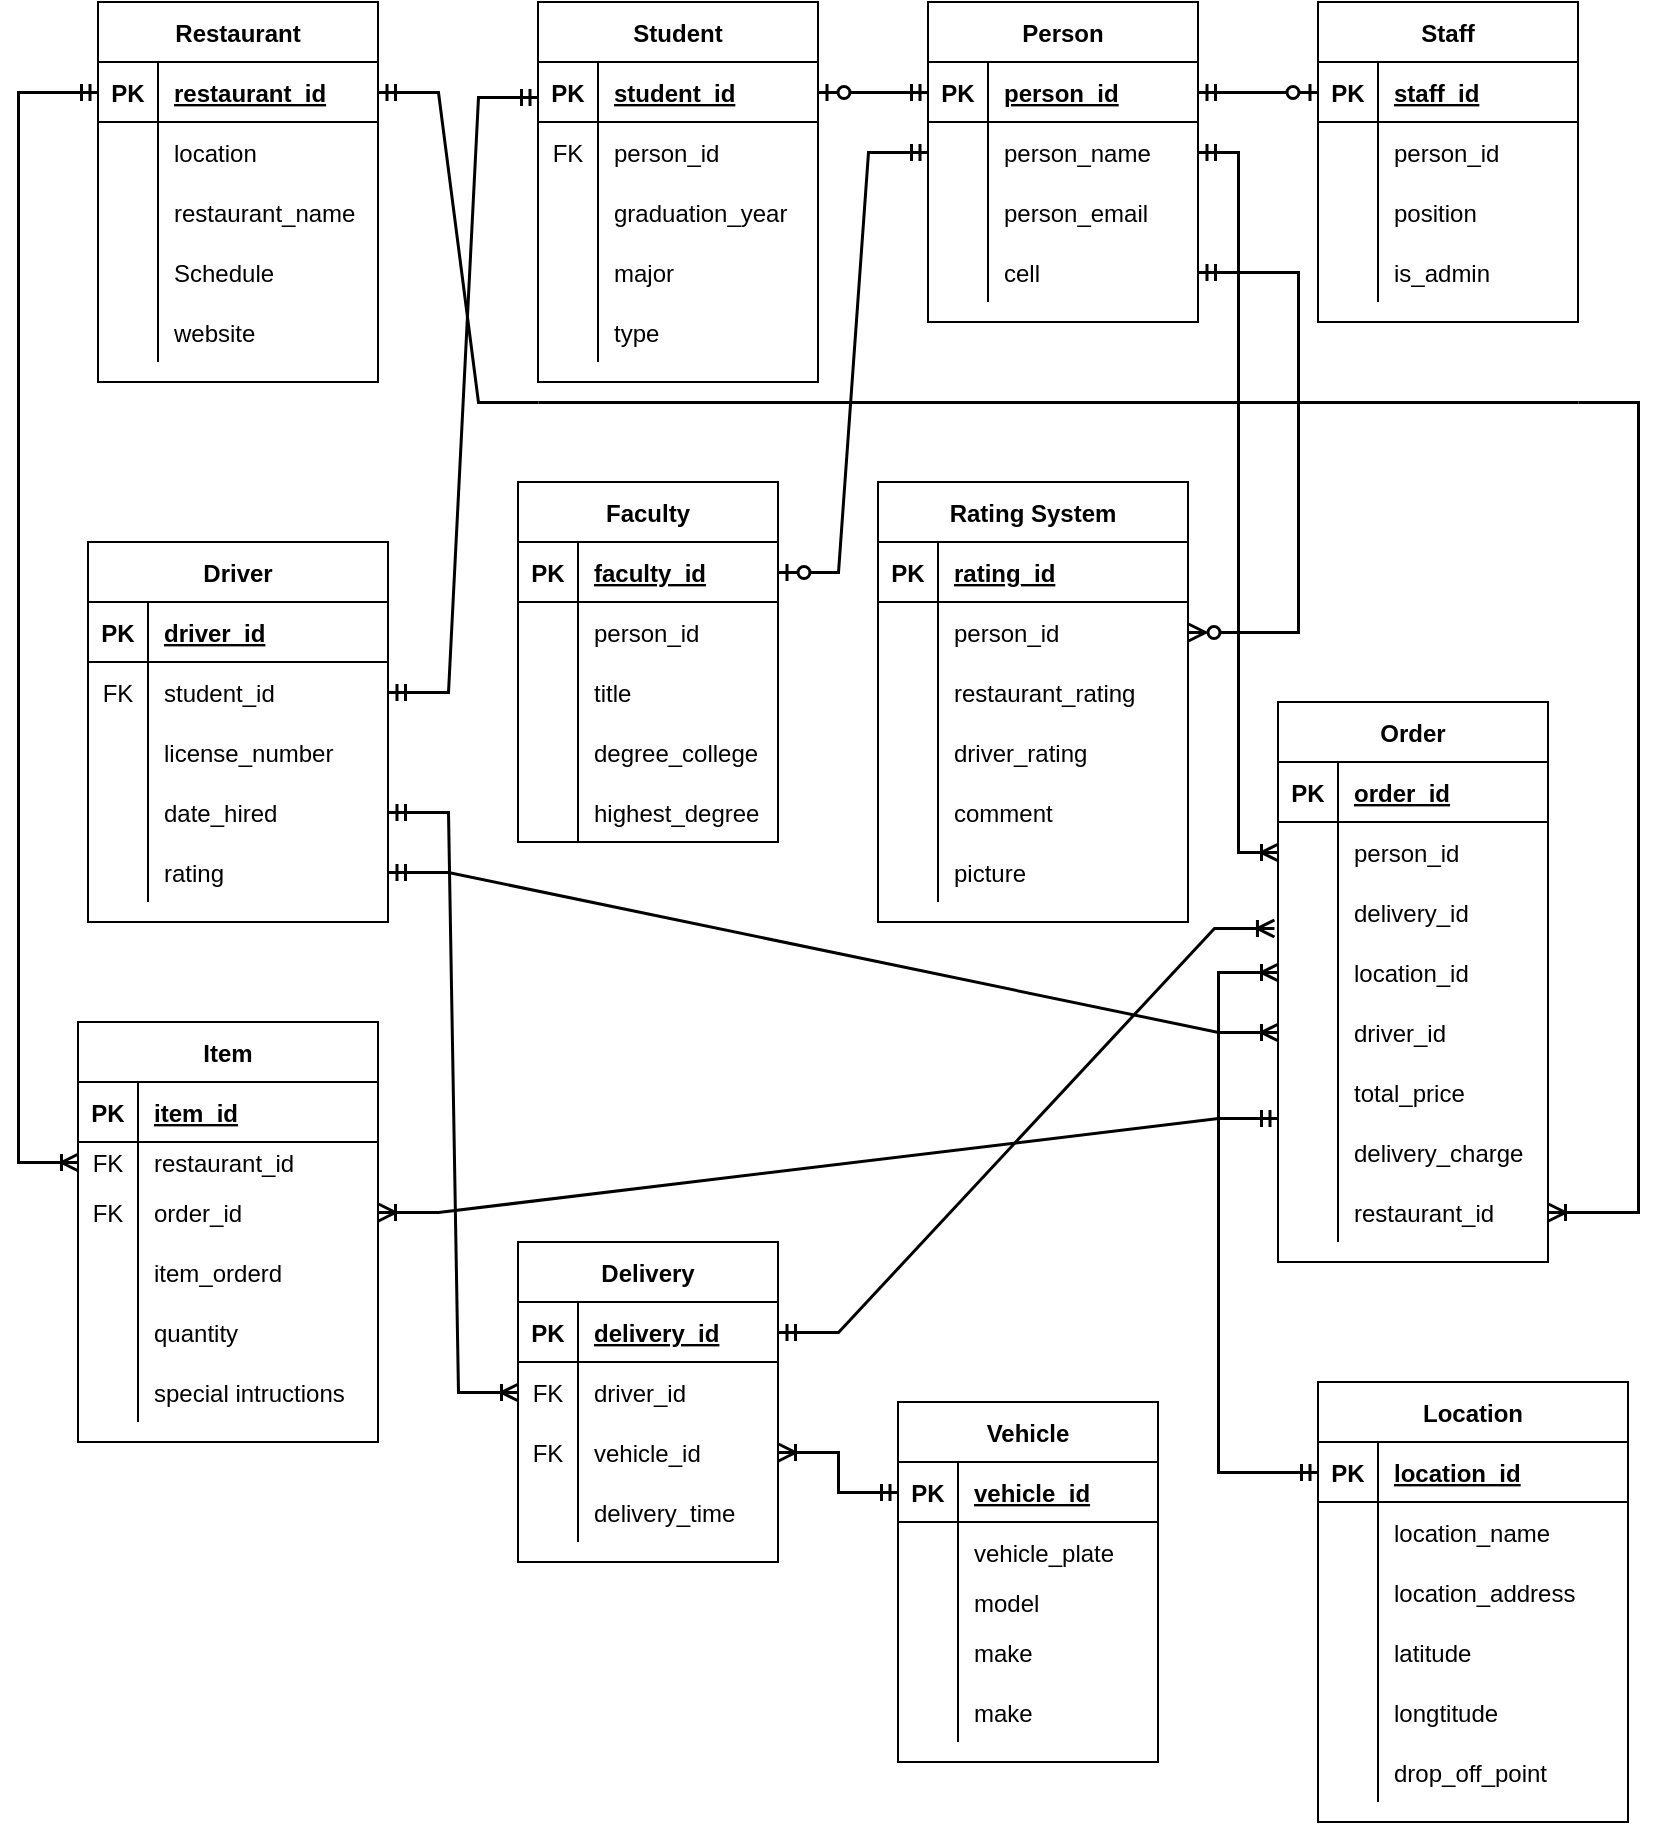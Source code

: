 <mxfile version="15.7.1" type="github"><diagram id="qzHwHtoNYdOwToQEtIom" name="Page-1"><mxGraphModel dx="868" dy="468" grid="1" gridSize="10" guides="1" tooltips="1" connect="1" arrows="1" fold="1" page="1" pageScale="1" pageWidth="850" pageHeight="1100" math="0" shadow="0"><root><mxCell id="0"/><mxCell id="1" parent="0"/><mxCell id="mIlRJUUKAK61JjDr6Qnz-14" value="Restaurant " style="shape=table;startSize=30;container=1;collapsible=1;childLayout=tableLayout;fixedRows=1;rowLines=0;fontStyle=1;align=center;resizeLast=1;" vertex="1" parent="1"><mxGeometry x="60" y="70" width="140" height="190" as="geometry"/></mxCell><mxCell id="mIlRJUUKAK61JjDr6Qnz-15" value="" style="shape=partialRectangle;collapsible=0;dropTarget=0;pointerEvents=0;fillColor=none;top=0;left=0;bottom=1;right=0;points=[[0,0.5],[1,0.5]];portConstraint=eastwest;" vertex="1" parent="mIlRJUUKAK61JjDr6Qnz-14"><mxGeometry y="30" width="140" height="30" as="geometry"/></mxCell><mxCell id="mIlRJUUKAK61JjDr6Qnz-16" value="PK" style="shape=partialRectangle;connectable=0;fillColor=none;top=0;left=0;bottom=0;right=0;fontStyle=1;overflow=hidden;" vertex="1" parent="mIlRJUUKAK61JjDr6Qnz-15"><mxGeometry width="30" height="30" as="geometry"><mxRectangle width="30" height="30" as="alternateBounds"/></mxGeometry></mxCell><mxCell id="mIlRJUUKAK61JjDr6Qnz-17" value="restaurant_id" style="shape=partialRectangle;connectable=0;fillColor=none;top=0;left=0;bottom=0;right=0;align=left;spacingLeft=6;fontStyle=5;overflow=hidden;" vertex="1" parent="mIlRJUUKAK61JjDr6Qnz-15"><mxGeometry x="30" width="110" height="30" as="geometry"><mxRectangle width="110" height="30" as="alternateBounds"/></mxGeometry></mxCell><mxCell id="mIlRJUUKAK61JjDr6Qnz-18" value="" style="shape=partialRectangle;collapsible=0;dropTarget=0;pointerEvents=0;fillColor=none;top=0;left=0;bottom=0;right=0;points=[[0,0.5],[1,0.5]];portConstraint=eastwest;" vertex="1" parent="mIlRJUUKAK61JjDr6Qnz-14"><mxGeometry y="60" width="140" height="30" as="geometry"/></mxCell><mxCell id="mIlRJUUKAK61JjDr6Qnz-19" value="" style="shape=partialRectangle;connectable=0;fillColor=none;top=0;left=0;bottom=0;right=0;editable=1;overflow=hidden;" vertex="1" parent="mIlRJUUKAK61JjDr6Qnz-18"><mxGeometry width="30" height="30" as="geometry"><mxRectangle width="30" height="30" as="alternateBounds"/></mxGeometry></mxCell><mxCell id="mIlRJUUKAK61JjDr6Qnz-20" value="location" style="shape=partialRectangle;connectable=0;fillColor=none;top=0;left=0;bottom=0;right=0;align=left;spacingLeft=6;overflow=hidden;" vertex="1" parent="mIlRJUUKAK61JjDr6Qnz-18"><mxGeometry x="30" width="110" height="30" as="geometry"><mxRectangle width="110" height="30" as="alternateBounds"/></mxGeometry></mxCell><mxCell id="mIlRJUUKAK61JjDr6Qnz-21" value="" style="shape=partialRectangle;collapsible=0;dropTarget=0;pointerEvents=0;fillColor=none;top=0;left=0;bottom=0;right=0;points=[[0,0.5],[1,0.5]];portConstraint=eastwest;" vertex="1" parent="mIlRJUUKAK61JjDr6Qnz-14"><mxGeometry y="90" width="140" height="30" as="geometry"/></mxCell><mxCell id="mIlRJUUKAK61JjDr6Qnz-22" value="" style="shape=partialRectangle;connectable=0;fillColor=none;top=0;left=0;bottom=0;right=0;editable=1;overflow=hidden;" vertex="1" parent="mIlRJUUKAK61JjDr6Qnz-21"><mxGeometry width="30" height="30" as="geometry"><mxRectangle width="30" height="30" as="alternateBounds"/></mxGeometry></mxCell><mxCell id="mIlRJUUKAK61JjDr6Qnz-23" value="restaurant_name" style="shape=partialRectangle;connectable=0;fillColor=none;top=0;left=0;bottom=0;right=0;align=left;spacingLeft=6;overflow=hidden;" vertex="1" parent="mIlRJUUKAK61JjDr6Qnz-21"><mxGeometry x="30" width="110" height="30" as="geometry"><mxRectangle width="110" height="30" as="alternateBounds"/></mxGeometry></mxCell><mxCell id="mIlRJUUKAK61JjDr6Qnz-24" value="" style="shape=partialRectangle;collapsible=0;dropTarget=0;pointerEvents=0;fillColor=none;top=0;left=0;bottom=0;right=0;points=[[0,0.5],[1,0.5]];portConstraint=eastwest;" vertex="1" parent="mIlRJUUKAK61JjDr6Qnz-14"><mxGeometry y="120" width="140" height="30" as="geometry"/></mxCell><mxCell id="mIlRJUUKAK61JjDr6Qnz-25" value="" style="shape=partialRectangle;connectable=0;fillColor=none;top=0;left=0;bottom=0;right=0;editable=1;overflow=hidden;" vertex="1" parent="mIlRJUUKAK61JjDr6Qnz-24"><mxGeometry width="30" height="30" as="geometry"><mxRectangle width="30" height="30" as="alternateBounds"/></mxGeometry></mxCell><mxCell id="mIlRJUUKAK61JjDr6Qnz-26" value="Schedule" style="shape=partialRectangle;connectable=0;fillColor=none;top=0;left=0;bottom=0;right=0;align=left;spacingLeft=6;overflow=hidden;" vertex="1" parent="mIlRJUUKAK61JjDr6Qnz-24"><mxGeometry x="30" width="110" height="30" as="geometry"><mxRectangle width="110" height="30" as="alternateBounds"/></mxGeometry></mxCell><mxCell id="mIlRJUUKAK61JjDr6Qnz-27" value="" style="shape=partialRectangle;collapsible=0;dropTarget=0;pointerEvents=0;fillColor=none;top=0;left=0;bottom=0;right=0;points=[[0,0.5],[1,0.5]];portConstraint=eastwest;" vertex="1" parent="mIlRJUUKAK61JjDr6Qnz-14"><mxGeometry y="150" width="140" height="30" as="geometry"/></mxCell><mxCell id="mIlRJUUKAK61JjDr6Qnz-28" value="" style="shape=partialRectangle;connectable=0;fillColor=none;top=0;left=0;bottom=0;right=0;editable=1;overflow=hidden;" vertex="1" parent="mIlRJUUKAK61JjDr6Qnz-27"><mxGeometry width="30" height="30" as="geometry"><mxRectangle width="30" height="30" as="alternateBounds"/></mxGeometry></mxCell><mxCell id="mIlRJUUKAK61JjDr6Qnz-29" value="website" style="shape=partialRectangle;connectable=0;fillColor=none;top=0;left=0;bottom=0;right=0;align=left;spacingLeft=6;overflow=hidden;" vertex="1" parent="mIlRJUUKAK61JjDr6Qnz-27"><mxGeometry x="30" width="110" height="30" as="geometry"><mxRectangle width="110" height="30" as="alternateBounds"/></mxGeometry></mxCell><mxCell id="mIlRJUUKAK61JjDr6Qnz-43" value="Person" style="shape=table;startSize=30;container=1;collapsible=1;childLayout=tableLayout;fixedRows=1;rowLines=0;fontStyle=1;align=center;resizeLast=1;" vertex="1" parent="1"><mxGeometry x="475" y="70" width="135" height="160" as="geometry"/></mxCell><mxCell id="mIlRJUUKAK61JjDr6Qnz-44" value="" style="shape=partialRectangle;collapsible=0;dropTarget=0;pointerEvents=0;fillColor=none;top=0;left=0;bottom=1;right=0;points=[[0,0.5],[1,0.5]];portConstraint=eastwest;" vertex="1" parent="mIlRJUUKAK61JjDr6Qnz-43"><mxGeometry y="30" width="135" height="30" as="geometry"/></mxCell><mxCell id="mIlRJUUKAK61JjDr6Qnz-45" value="PK" style="shape=partialRectangle;connectable=0;fillColor=none;top=0;left=0;bottom=0;right=0;fontStyle=1;overflow=hidden;" vertex="1" parent="mIlRJUUKAK61JjDr6Qnz-44"><mxGeometry width="30" height="30" as="geometry"><mxRectangle width="30" height="30" as="alternateBounds"/></mxGeometry></mxCell><mxCell id="mIlRJUUKAK61JjDr6Qnz-46" value="person_id" style="shape=partialRectangle;connectable=0;fillColor=none;top=0;left=0;bottom=0;right=0;align=left;spacingLeft=6;fontStyle=5;overflow=hidden;" vertex="1" parent="mIlRJUUKAK61JjDr6Qnz-44"><mxGeometry x="30" width="105" height="30" as="geometry"><mxRectangle width="105" height="30" as="alternateBounds"/></mxGeometry></mxCell><mxCell id="mIlRJUUKAK61JjDr6Qnz-47" value="" style="shape=partialRectangle;collapsible=0;dropTarget=0;pointerEvents=0;fillColor=none;top=0;left=0;bottom=0;right=0;points=[[0,0.5],[1,0.5]];portConstraint=eastwest;" vertex="1" parent="mIlRJUUKAK61JjDr6Qnz-43"><mxGeometry y="60" width="135" height="30" as="geometry"/></mxCell><mxCell id="mIlRJUUKAK61JjDr6Qnz-48" value="" style="shape=partialRectangle;connectable=0;fillColor=none;top=0;left=0;bottom=0;right=0;editable=1;overflow=hidden;" vertex="1" parent="mIlRJUUKAK61JjDr6Qnz-47"><mxGeometry width="30" height="30" as="geometry"><mxRectangle width="30" height="30" as="alternateBounds"/></mxGeometry></mxCell><mxCell id="mIlRJUUKAK61JjDr6Qnz-49" value="person_name" style="shape=partialRectangle;connectable=0;fillColor=none;top=0;left=0;bottom=0;right=0;align=left;spacingLeft=6;overflow=hidden;" vertex="1" parent="mIlRJUUKAK61JjDr6Qnz-47"><mxGeometry x="30" width="105" height="30" as="geometry"><mxRectangle width="105" height="30" as="alternateBounds"/></mxGeometry></mxCell><mxCell id="mIlRJUUKAK61JjDr6Qnz-50" value="" style="shape=partialRectangle;collapsible=0;dropTarget=0;pointerEvents=0;fillColor=none;top=0;left=0;bottom=0;right=0;points=[[0,0.5],[1,0.5]];portConstraint=eastwest;" vertex="1" parent="mIlRJUUKAK61JjDr6Qnz-43"><mxGeometry y="90" width="135" height="30" as="geometry"/></mxCell><mxCell id="mIlRJUUKAK61JjDr6Qnz-51" value="" style="shape=partialRectangle;connectable=0;fillColor=none;top=0;left=0;bottom=0;right=0;editable=1;overflow=hidden;" vertex="1" parent="mIlRJUUKAK61JjDr6Qnz-50"><mxGeometry width="30" height="30" as="geometry"><mxRectangle width="30" height="30" as="alternateBounds"/></mxGeometry></mxCell><mxCell id="mIlRJUUKAK61JjDr6Qnz-52" value="person_email" style="shape=partialRectangle;connectable=0;fillColor=none;top=0;left=0;bottom=0;right=0;align=left;spacingLeft=6;overflow=hidden;" vertex="1" parent="mIlRJUUKAK61JjDr6Qnz-50"><mxGeometry x="30" width="105" height="30" as="geometry"><mxRectangle width="105" height="30" as="alternateBounds"/></mxGeometry></mxCell><mxCell id="mIlRJUUKAK61JjDr6Qnz-53" value="" style="shape=partialRectangle;collapsible=0;dropTarget=0;pointerEvents=0;fillColor=none;top=0;left=0;bottom=0;right=0;points=[[0,0.5],[1,0.5]];portConstraint=eastwest;" vertex="1" parent="mIlRJUUKAK61JjDr6Qnz-43"><mxGeometry y="120" width="135" height="30" as="geometry"/></mxCell><mxCell id="mIlRJUUKAK61JjDr6Qnz-54" value="" style="shape=partialRectangle;connectable=0;fillColor=none;top=0;left=0;bottom=0;right=0;editable=1;overflow=hidden;" vertex="1" parent="mIlRJUUKAK61JjDr6Qnz-53"><mxGeometry width="30" height="30" as="geometry"><mxRectangle width="30" height="30" as="alternateBounds"/></mxGeometry></mxCell><mxCell id="mIlRJUUKAK61JjDr6Qnz-55" value="cell" style="shape=partialRectangle;connectable=0;fillColor=none;top=0;left=0;bottom=0;right=0;align=left;spacingLeft=6;overflow=hidden;" vertex="1" parent="mIlRJUUKAK61JjDr6Qnz-53"><mxGeometry x="30" width="105" height="30" as="geometry"><mxRectangle width="105" height="30" as="alternateBounds"/></mxGeometry></mxCell><mxCell id="mIlRJUUKAK61JjDr6Qnz-56" value="Student" style="shape=table;startSize=30;container=1;collapsible=1;childLayout=tableLayout;fixedRows=1;rowLines=0;fontStyle=1;align=center;resizeLast=1;" vertex="1" parent="1"><mxGeometry x="280" y="70" width="140" height="190" as="geometry"/></mxCell><mxCell id="mIlRJUUKAK61JjDr6Qnz-57" value="" style="shape=partialRectangle;collapsible=0;dropTarget=0;pointerEvents=0;fillColor=none;top=0;left=0;bottom=1;right=0;points=[[0,0.5],[1,0.5]];portConstraint=eastwest;" vertex="1" parent="mIlRJUUKAK61JjDr6Qnz-56"><mxGeometry y="30" width="140" height="30" as="geometry"/></mxCell><mxCell id="mIlRJUUKAK61JjDr6Qnz-58" value="PK" style="shape=partialRectangle;connectable=0;fillColor=none;top=0;left=0;bottom=0;right=0;fontStyle=1;overflow=hidden;" vertex="1" parent="mIlRJUUKAK61JjDr6Qnz-57"><mxGeometry width="30" height="30" as="geometry"><mxRectangle width="30" height="30" as="alternateBounds"/></mxGeometry></mxCell><mxCell id="mIlRJUUKAK61JjDr6Qnz-59" value="student_id" style="shape=partialRectangle;connectable=0;fillColor=none;top=0;left=0;bottom=0;right=0;align=left;spacingLeft=6;fontStyle=5;overflow=hidden;" vertex="1" parent="mIlRJUUKAK61JjDr6Qnz-57"><mxGeometry x="30" width="110" height="30" as="geometry"><mxRectangle width="110" height="30" as="alternateBounds"/></mxGeometry></mxCell><mxCell id="mIlRJUUKAK61JjDr6Qnz-60" value="" style="shape=partialRectangle;collapsible=0;dropTarget=0;pointerEvents=0;fillColor=none;top=0;left=0;bottom=0;right=0;points=[[0,0.5],[1,0.5]];portConstraint=eastwest;" vertex="1" parent="mIlRJUUKAK61JjDr6Qnz-56"><mxGeometry y="60" width="140" height="30" as="geometry"/></mxCell><mxCell id="mIlRJUUKAK61JjDr6Qnz-61" value="FK" style="shape=partialRectangle;connectable=0;fillColor=none;top=0;left=0;bottom=0;right=0;editable=1;overflow=hidden;" vertex="1" parent="mIlRJUUKAK61JjDr6Qnz-60"><mxGeometry width="30" height="30" as="geometry"><mxRectangle width="30" height="30" as="alternateBounds"/></mxGeometry></mxCell><mxCell id="mIlRJUUKAK61JjDr6Qnz-62" value="person_id" style="shape=partialRectangle;connectable=0;fillColor=none;top=0;left=0;bottom=0;right=0;align=left;spacingLeft=6;overflow=hidden;" vertex="1" parent="mIlRJUUKAK61JjDr6Qnz-60"><mxGeometry x="30" width="110" height="30" as="geometry"><mxRectangle width="110" height="30" as="alternateBounds"/></mxGeometry></mxCell><mxCell id="mIlRJUUKAK61JjDr6Qnz-63" value="" style="shape=partialRectangle;collapsible=0;dropTarget=0;pointerEvents=0;fillColor=none;top=0;left=0;bottom=0;right=0;points=[[0,0.5],[1,0.5]];portConstraint=eastwest;" vertex="1" parent="mIlRJUUKAK61JjDr6Qnz-56"><mxGeometry y="90" width="140" height="30" as="geometry"/></mxCell><mxCell id="mIlRJUUKAK61JjDr6Qnz-64" value="" style="shape=partialRectangle;connectable=0;fillColor=none;top=0;left=0;bottom=0;right=0;editable=1;overflow=hidden;" vertex="1" parent="mIlRJUUKAK61JjDr6Qnz-63"><mxGeometry width="30" height="30" as="geometry"><mxRectangle width="30" height="30" as="alternateBounds"/></mxGeometry></mxCell><mxCell id="mIlRJUUKAK61JjDr6Qnz-65" value="graduation_year" style="shape=partialRectangle;connectable=0;fillColor=none;top=0;left=0;bottom=0;right=0;align=left;spacingLeft=6;overflow=hidden;" vertex="1" parent="mIlRJUUKAK61JjDr6Qnz-63"><mxGeometry x="30" width="110" height="30" as="geometry"><mxRectangle width="110" height="30" as="alternateBounds"/></mxGeometry></mxCell><mxCell id="mIlRJUUKAK61JjDr6Qnz-66" value="" style="shape=partialRectangle;collapsible=0;dropTarget=0;pointerEvents=0;fillColor=none;top=0;left=0;bottom=0;right=0;points=[[0,0.5],[1,0.5]];portConstraint=eastwest;" vertex="1" parent="mIlRJUUKAK61JjDr6Qnz-56"><mxGeometry y="120" width="140" height="30" as="geometry"/></mxCell><mxCell id="mIlRJUUKAK61JjDr6Qnz-67" value="" style="shape=partialRectangle;connectable=0;fillColor=none;top=0;left=0;bottom=0;right=0;editable=1;overflow=hidden;" vertex="1" parent="mIlRJUUKAK61JjDr6Qnz-66"><mxGeometry width="30" height="30" as="geometry"><mxRectangle width="30" height="30" as="alternateBounds"/></mxGeometry></mxCell><mxCell id="mIlRJUUKAK61JjDr6Qnz-68" value="major" style="shape=partialRectangle;connectable=0;fillColor=none;top=0;left=0;bottom=0;right=0;align=left;spacingLeft=6;overflow=hidden;" vertex="1" parent="mIlRJUUKAK61JjDr6Qnz-66"><mxGeometry x="30" width="110" height="30" as="geometry"><mxRectangle width="110" height="30" as="alternateBounds"/></mxGeometry></mxCell><mxCell id="mIlRJUUKAK61JjDr6Qnz-69" value="" style="shape=partialRectangle;collapsible=0;dropTarget=0;pointerEvents=0;fillColor=none;top=0;left=0;bottom=0;right=0;points=[[0,0.5],[1,0.5]];portConstraint=eastwest;" vertex="1" parent="mIlRJUUKAK61JjDr6Qnz-56"><mxGeometry y="150" width="140" height="30" as="geometry"/></mxCell><mxCell id="mIlRJUUKAK61JjDr6Qnz-70" value="" style="shape=partialRectangle;connectable=0;fillColor=none;top=0;left=0;bottom=0;right=0;editable=1;overflow=hidden;" vertex="1" parent="mIlRJUUKAK61JjDr6Qnz-69"><mxGeometry width="30" height="30" as="geometry"><mxRectangle width="30" height="30" as="alternateBounds"/></mxGeometry></mxCell><mxCell id="mIlRJUUKAK61JjDr6Qnz-71" value="type" style="shape=partialRectangle;connectable=0;fillColor=none;top=0;left=0;bottom=0;right=0;align=left;spacingLeft=6;overflow=hidden;" vertex="1" parent="mIlRJUUKAK61JjDr6Qnz-69"><mxGeometry x="30" width="110" height="30" as="geometry"><mxRectangle width="110" height="30" as="alternateBounds"/></mxGeometry></mxCell><mxCell id="mIlRJUUKAK61JjDr6Qnz-72" value="Staff" style="shape=table;startSize=30;container=1;collapsible=1;childLayout=tableLayout;fixedRows=1;rowLines=0;fontStyle=1;align=center;resizeLast=1;" vertex="1" parent="1"><mxGeometry x="670" y="70" width="130" height="160" as="geometry"/></mxCell><mxCell id="mIlRJUUKAK61JjDr6Qnz-73" value="" style="shape=partialRectangle;collapsible=0;dropTarget=0;pointerEvents=0;fillColor=none;top=0;left=0;bottom=1;right=0;points=[[0,0.5],[1,0.5]];portConstraint=eastwest;" vertex="1" parent="mIlRJUUKAK61JjDr6Qnz-72"><mxGeometry y="30" width="130" height="30" as="geometry"/></mxCell><mxCell id="mIlRJUUKAK61JjDr6Qnz-74" value="PK" style="shape=partialRectangle;connectable=0;fillColor=none;top=0;left=0;bottom=0;right=0;fontStyle=1;overflow=hidden;" vertex="1" parent="mIlRJUUKAK61JjDr6Qnz-73"><mxGeometry width="30" height="30" as="geometry"><mxRectangle width="30" height="30" as="alternateBounds"/></mxGeometry></mxCell><mxCell id="mIlRJUUKAK61JjDr6Qnz-75" value="staff_id" style="shape=partialRectangle;connectable=0;fillColor=none;top=0;left=0;bottom=0;right=0;align=left;spacingLeft=6;fontStyle=5;overflow=hidden;" vertex="1" parent="mIlRJUUKAK61JjDr6Qnz-73"><mxGeometry x="30" width="100" height="30" as="geometry"><mxRectangle width="100" height="30" as="alternateBounds"/></mxGeometry></mxCell><mxCell id="mIlRJUUKAK61JjDr6Qnz-76" value="" style="shape=partialRectangle;collapsible=0;dropTarget=0;pointerEvents=0;fillColor=none;top=0;left=0;bottom=0;right=0;points=[[0,0.5],[1,0.5]];portConstraint=eastwest;" vertex="1" parent="mIlRJUUKAK61JjDr6Qnz-72"><mxGeometry y="60" width="130" height="30" as="geometry"/></mxCell><mxCell id="mIlRJUUKAK61JjDr6Qnz-77" value="" style="shape=partialRectangle;connectable=0;fillColor=none;top=0;left=0;bottom=0;right=0;editable=1;overflow=hidden;" vertex="1" parent="mIlRJUUKAK61JjDr6Qnz-76"><mxGeometry width="30" height="30" as="geometry"><mxRectangle width="30" height="30" as="alternateBounds"/></mxGeometry></mxCell><mxCell id="mIlRJUUKAK61JjDr6Qnz-78" value="person_id" style="shape=partialRectangle;connectable=0;fillColor=none;top=0;left=0;bottom=0;right=0;align=left;spacingLeft=6;overflow=hidden;" vertex="1" parent="mIlRJUUKAK61JjDr6Qnz-76"><mxGeometry x="30" width="100" height="30" as="geometry"><mxRectangle width="100" height="30" as="alternateBounds"/></mxGeometry></mxCell><mxCell id="mIlRJUUKAK61JjDr6Qnz-79" value="" style="shape=partialRectangle;collapsible=0;dropTarget=0;pointerEvents=0;fillColor=none;top=0;left=0;bottom=0;right=0;points=[[0,0.5],[1,0.5]];portConstraint=eastwest;" vertex="1" parent="mIlRJUUKAK61JjDr6Qnz-72"><mxGeometry y="90" width="130" height="30" as="geometry"/></mxCell><mxCell id="mIlRJUUKAK61JjDr6Qnz-80" value="" style="shape=partialRectangle;connectable=0;fillColor=none;top=0;left=0;bottom=0;right=0;editable=1;overflow=hidden;" vertex="1" parent="mIlRJUUKAK61JjDr6Qnz-79"><mxGeometry width="30" height="30" as="geometry"><mxRectangle width="30" height="30" as="alternateBounds"/></mxGeometry></mxCell><mxCell id="mIlRJUUKAK61JjDr6Qnz-81" value="position" style="shape=partialRectangle;connectable=0;fillColor=none;top=0;left=0;bottom=0;right=0;align=left;spacingLeft=6;overflow=hidden;" vertex="1" parent="mIlRJUUKAK61JjDr6Qnz-79"><mxGeometry x="30" width="100" height="30" as="geometry"><mxRectangle width="100" height="30" as="alternateBounds"/></mxGeometry></mxCell><mxCell id="mIlRJUUKAK61JjDr6Qnz-82" value="" style="shape=partialRectangle;collapsible=0;dropTarget=0;pointerEvents=0;fillColor=none;top=0;left=0;bottom=0;right=0;points=[[0,0.5],[1,0.5]];portConstraint=eastwest;" vertex="1" parent="mIlRJUUKAK61JjDr6Qnz-72"><mxGeometry y="120" width="130" height="30" as="geometry"/></mxCell><mxCell id="mIlRJUUKAK61JjDr6Qnz-83" value="" style="shape=partialRectangle;connectable=0;fillColor=none;top=0;left=0;bottom=0;right=0;editable=1;overflow=hidden;" vertex="1" parent="mIlRJUUKAK61JjDr6Qnz-82"><mxGeometry width="30" height="30" as="geometry"><mxRectangle width="30" height="30" as="alternateBounds"/></mxGeometry></mxCell><mxCell id="mIlRJUUKAK61JjDr6Qnz-84" value="is_admin" style="shape=partialRectangle;connectable=0;fillColor=none;top=0;left=0;bottom=0;right=0;align=left;spacingLeft=6;overflow=hidden;" vertex="1" parent="mIlRJUUKAK61JjDr6Qnz-82"><mxGeometry x="30" width="100" height="30" as="geometry"><mxRectangle width="100" height="30" as="alternateBounds"/></mxGeometry></mxCell><mxCell id="mIlRJUUKAK61JjDr6Qnz-85" value="Driver" style="shape=table;startSize=30;container=1;collapsible=1;childLayout=tableLayout;fixedRows=1;rowLines=0;fontStyle=1;align=center;resizeLast=1;" vertex="1" parent="1"><mxGeometry x="55" y="340" width="150" height="190" as="geometry"/></mxCell><mxCell id="mIlRJUUKAK61JjDr6Qnz-86" value="" style="shape=partialRectangle;collapsible=0;dropTarget=0;pointerEvents=0;fillColor=none;top=0;left=0;bottom=1;right=0;points=[[0,0.5],[1,0.5]];portConstraint=eastwest;" vertex="1" parent="mIlRJUUKAK61JjDr6Qnz-85"><mxGeometry y="30" width="150" height="30" as="geometry"/></mxCell><mxCell id="mIlRJUUKAK61JjDr6Qnz-87" value="PK" style="shape=partialRectangle;connectable=0;fillColor=none;top=0;left=0;bottom=0;right=0;fontStyle=1;overflow=hidden;" vertex="1" parent="mIlRJUUKAK61JjDr6Qnz-86"><mxGeometry width="30" height="30" as="geometry"><mxRectangle width="30" height="30" as="alternateBounds"/></mxGeometry></mxCell><mxCell id="mIlRJUUKAK61JjDr6Qnz-88" value="driver_id" style="shape=partialRectangle;connectable=0;fillColor=none;top=0;left=0;bottom=0;right=0;align=left;spacingLeft=6;fontStyle=5;overflow=hidden;" vertex="1" parent="mIlRJUUKAK61JjDr6Qnz-86"><mxGeometry x="30" width="120" height="30" as="geometry"><mxRectangle width="120" height="30" as="alternateBounds"/></mxGeometry></mxCell><mxCell id="mIlRJUUKAK61JjDr6Qnz-89" value="" style="shape=partialRectangle;collapsible=0;dropTarget=0;pointerEvents=0;fillColor=none;top=0;left=0;bottom=0;right=0;points=[[0,0.5],[1,0.5]];portConstraint=eastwest;" vertex="1" parent="mIlRJUUKAK61JjDr6Qnz-85"><mxGeometry y="60" width="150" height="30" as="geometry"/></mxCell><mxCell id="mIlRJUUKAK61JjDr6Qnz-90" value="FK" style="shape=partialRectangle;connectable=0;fillColor=none;top=0;left=0;bottom=0;right=0;editable=1;overflow=hidden;" vertex="1" parent="mIlRJUUKAK61JjDr6Qnz-89"><mxGeometry width="30" height="30" as="geometry"><mxRectangle width="30" height="30" as="alternateBounds"/></mxGeometry></mxCell><mxCell id="mIlRJUUKAK61JjDr6Qnz-91" value="student_id" style="shape=partialRectangle;connectable=0;fillColor=none;top=0;left=0;bottom=0;right=0;align=left;spacingLeft=6;overflow=hidden;" vertex="1" parent="mIlRJUUKAK61JjDr6Qnz-89"><mxGeometry x="30" width="120" height="30" as="geometry"><mxRectangle width="120" height="30" as="alternateBounds"/></mxGeometry></mxCell><mxCell id="mIlRJUUKAK61JjDr6Qnz-92" value="" style="shape=partialRectangle;collapsible=0;dropTarget=0;pointerEvents=0;fillColor=none;top=0;left=0;bottom=0;right=0;points=[[0,0.5],[1,0.5]];portConstraint=eastwest;" vertex="1" parent="mIlRJUUKAK61JjDr6Qnz-85"><mxGeometry y="90" width="150" height="30" as="geometry"/></mxCell><mxCell id="mIlRJUUKAK61JjDr6Qnz-93" value="" style="shape=partialRectangle;connectable=0;fillColor=none;top=0;left=0;bottom=0;right=0;editable=1;overflow=hidden;" vertex="1" parent="mIlRJUUKAK61JjDr6Qnz-92"><mxGeometry width="30" height="30" as="geometry"><mxRectangle width="30" height="30" as="alternateBounds"/></mxGeometry></mxCell><mxCell id="mIlRJUUKAK61JjDr6Qnz-94" value="license_number" style="shape=partialRectangle;connectable=0;fillColor=none;top=0;left=0;bottom=0;right=0;align=left;spacingLeft=6;overflow=hidden;" vertex="1" parent="mIlRJUUKAK61JjDr6Qnz-92"><mxGeometry x="30" width="120" height="30" as="geometry"><mxRectangle width="120" height="30" as="alternateBounds"/></mxGeometry></mxCell><mxCell id="mIlRJUUKAK61JjDr6Qnz-95" value="" style="shape=partialRectangle;collapsible=0;dropTarget=0;pointerEvents=0;fillColor=none;top=0;left=0;bottom=0;right=0;points=[[0,0.5],[1,0.5]];portConstraint=eastwest;" vertex="1" parent="mIlRJUUKAK61JjDr6Qnz-85"><mxGeometry y="120" width="150" height="30" as="geometry"/></mxCell><mxCell id="mIlRJUUKAK61JjDr6Qnz-96" value="" style="shape=partialRectangle;connectable=0;fillColor=none;top=0;left=0;bottom=0;right=0;editable=1;overflow=hidden;" vertex="1" parent="mIlRJUUKAK61JjDr6Qnz-95"><mxGeometry width="30" height="30" as="geometry"><mxRectangle width="30" height="30" as="alternateBounds"/></mxGeometry></mxCell><mxCell id="mIlRJUUKAK61JjDr6Qnz-97" value="date_hired" style="shape=partialRectangle;connectable=0;fillColor=none;top=0;left=0;bottom=0;right=0;align=left;spacingLeft=6;overflow=hidden;" vertex="1" parent="mIlRJUUKAK61JjDr6Qnz-95"><mxGeometry x="30" width="120" height="30" as="geometry"><mxRectangle width="120" height="30" as="alternateBounds"/></mxGeometry></mxCell><mxCell id="mIlRJUUKAK61JjDr6Qnz-98" value="" style="shape=partialRectangle;collapsible=0;dropTarget=0;pointerEvents=0;fillColor=none;top=0;left=0;bottom=0;right=0;points=[[0,0.5],[1,0.5]];portConstraint=eastwest;" vertex="1" parent="mIlRJUUKAK61JjDr6Qnz-85"><mxGeometry y="150" width="150" height="30" as="geometry"/></mxCell><mxCell id="mIlRJUUKAK61JjDr6Qnz-99" value="" style="shape=partialRectangle;connectable=0;fillColor=none;top=0;left=0;bottom=0;right=0;editable=1;overflow=hidden;" vertex="1" parent="mIlRJUUKAK61JjDr6Qnz-98"><mxGeometry width="30" height="30" as="geometry"><mxRectangle width="30" height="30" as="alternateBounds"/></mxGeometry></mxCell><mxCell id="mIlRJUUKAK61JjDr6Qnz-100" value="rating" style="shape=partialRectangle;connectable=0;fillColor=none;top=0;left=0;bottom=0;right=0;align=left;spacingLeft=6;overflow=hidden;" vertex="1" parent="mIlRJUUKAK61JjDr6Qnz-98"><mxGeometry x="30" width="120" height="30" as="geometry"><mxRectangle width="120" height="30" as="alternateBounds"/></mxGeometry></mxCell><mxCell id="mIlRJUUKAK61JjDr6Qnz-101" value="Delivery" style="shape=table;startSize=30;container=1;collapsible=1;childLayout=tableLayout;fixedRows=1;rowLines=0;fontStyle=1;align=center;resizeLast=1;" vertex="1" parent="1"><mxGeometry x="270" y="690" width="130" height="160" as="geometry"/></mxCell><mxCell id="mIlRJUUKAK61JjDr6Qnz-102" value="" style="shape=partialRectangle;collapsible=0;dropTarget=0;pointerEvents=0;fillColor=none;top=0;left=0;bottom=1;right=0;points=[[0,0.5],[1,0.5]];portConstraint=eastwest;" vertex="1" parent="mIlRJUUKAK61JjDr6Qnz-101"><mxGeometry y="30" width="130" height="30" as="geometry"/></mxCell><mxCell id="mIlRJUUKAK61JjDr6Qnz-103" value="PK" style="shape=partialRectangle;connectable=0;fillColor=none;top=0;left=0;bottom=0;right=0;fontStyle=1;overflow=hidden;" vertex="1" parent="mIlRJUUKAK61JjDr6Qnz-102"><mxGeometry width="30" height="30" as="geometry"><mxRectangle width="30" height="30" as="alternateBounds"/></mxGeometry></mxCell><mxCell id="mIlRJUUKAK61JjDr6Qnz-104" value="delivery_id" style="shape=partialRectangle;connectable=0;fillColor=none;top=0;left=0;bottom=0;right=0;align=left;spacingLeft=6;fontStyle=5;overflow=hidden;" vertex="1" parent="mIlRJUUKAK61JjDr6Qnz-102"><mxGeometry x="30" width="100" height="30" as="geometry"><mxRectangle width="100" height="30" as="alternateBounds"/></mxGeometry></mxCell><mxCell id="mIlRJUUKAK61JjDr6Qnz-105" value="" style="shape=partialRectangle;collapsible=0;dropTarget=0;pointerEvents=0;fillColor=none;top=0;left=0;bottom=0;right=0;points=[[0,0.5],[1,0.5]];portConstraint=eastwest;" vertex="1" parent="mIlRJUUKAK61JjDr6Qnz-101"><mxGeometry y="60" width="130" height="30" as="geometry"/></mxCell><mxCell id="mIlRJUUKAK61JjDr6Qnz-106" value="FK" style="shape=partialRectangle;connectable=0;fillColor=none;top=0;left=0;bottom=0;right=0;editable=1;overflow=hidden;" vertex="1" parent="mIlRJUUKAK61JjDr6Qnz-105"><mxGeometry width="30" height="30" as="geometry"><mxRectangle width="30" height="30" as="alternateBounds"/></mxGeometry></mxCell><mxCell id="mIlRJUUKAK61JjDr6Qnz-107" value="driver_id" style="shape=partialRectangle;connectable=0;fillColor=none;top=0;left=0;bottom=0;right=0;align=left;spacingLeft=6;overflow=hidden;" vertex="1" parent="mIlRJUUKAK61JjDr6Qnz-105"><mxGeometry x="30" width="100" height="30" as="geometry"><mxRectangle width="100" height="30" as="alternateBounds"/></mxGeometry></mxCell><mxCell id="mIlRJUUKAK61JjDr6Qnz-108" value="" style="shape=partialRectangle;collapsible=0;dropTarget=0;pointerEvents=0;fillColor=none;top=0;left=0;bottom=0;right=0;points=[[0,0.5],[1,0.5]];portConstraint=eastwest;" vertex="1" parent="mIlRJUUKAK61JjDr6Qnz-101"><mxGeometry y="90" width="130" height="30" as="geometry"/></mxCell><mxCell id="mIlRJUUKAK61JjDr6Qnz-109" value="FK" style="shape=partialRectangle;connectable=0;fillColor=none;top=0;left=0;bottom=0;right=0;editable=1;overflow=hidden;" vertex="1" parent="mIlRJUUKAK61JjDr6Qnz-108"><mxGeometry width="30" height="30" as="geometry"><mxRectangle width="30" height="30" as="alternateBounds"/></mxGeometry></mxCell><mxCell id="mIlRJUUKAK61JjDr6Qnz-110" value="vehicle_id" style="shape=partialRectangle;connectable=0;fillColor=none;top=0;left=0;bottom=0;right=0;align=left;spacingLeft=6;overflow=hidden;" vertex="1" parent="mIlRJUUKAK61JjDr6Qnz-108"><mxGeometry x="30" width="100" height="30" as="geometry"><mxRectangle width="100" height="30" as="alternateBounds"/></mxGeometry></mxCell><mxCell id="mIlRJUUKAK61JjDr6Qnz-111" value="" style="shape=partialRectangle;collapsible=0;dropTarget=0;pointerEvents=0;fillColor=none;top=0;left=0;bottom=0;right=0;points=[[0,0.5],[1,0.5]];portConstraint=eastwest;" vertex="1" parent="mIlRJUUKAK61JjDr6Qnz-101"><mxGeometry y="120" width="130" height="30" as="geometry"/></mxCell><mxCell id="mIlRJUUKAK61JjDr6Qnz-112" value="" style="shape=partialRectangle;connectable=0;fillColor=none;top=0;left=0;bottom=0;right=0;editable=1;overflow=hidden;" vertex="1" parent="mIlRJUUKAK61JjDr6Qnz-111"><mxGeometry width="30" height="30" as="geometry"><mxRectangle width="30" height="30" as="alternateBounds"/></mxGeometry></mxCell><mxCell id="mIlRJUUKAK61JjDr6Qnz-113" value="delivery_time" style="shape=partialRectangle;connectable=0;fillColor=none;top=0;left=0;bottom=0;right=0;align=left;spacingLeft=6;overflow=hidden;" vertex="1" parent="mIlRJUUKAK61JjDr6Qnz-111"><mxGeometry x="30" width="100" height="30" as="geometry"><mxRectangle width="100" height="30" as="alternateBounds"/></mxGeometry></mxCell><mxCell id="mIlRJUUKAK61JjDr6Qnz-114" value="Vehicle" style="shape=table;startSize=30;container=1;collapsible=1;childLayout=tableLayout;fixedRows=1;rowLines=0;fontStyle=1;align=center;resizeLast=1;" vertex="1" parent="1"><mxGeometry x="460" y="770" width="130" height="180" as="geometry"/></mxCell><mxCell id="mIlRJUUKAK61JjDr6Qnz-115" value="" style="shape=partialRectangle;collapsible=0;dropTarget=0;pointerEvents=0;fillColor=none;top=0;left=0;bottom=1;right=0;points=[[0,0.5],[1,0.5]];portConstraint=eastwest;" vertex="1" parent="mIlRJUUKAK61JjDr6Qnz-114"><mxGeometry y="30" width="130" height="30" as="geometry"/></mxCell><mxCell id="mIlRJUUKAK61JjDr6Qnz-116" value="PK" style="shape=partialRectangle;connectable=0;fillColor=none;top=0;left=0;bottom=0;right=0;fontStyle=1;overflow=hidden;" vertex="1" parent="mIlRJUUKAK61JjDr6Qnz-115"><mxGeometry width="30" height="30" as="geometry"><mxRectangle width="30" height="30" as="alternateBounds"/></mxGeometry></mxCell><mxCell id="mIlRJUUKAK61JjDr6Qnz-117" value="vehicle_id" style="shape=partialRectangle;connectable=0;fillColor=none;top=0;left=0;bottom=0;right=0;align=left;spacingLeft=6;fontStyle=5;overflow=hidden;" vertex="1" parent="mIlRJUUKAK61JjDr6Qnz-115"><mxGeometry x="30" width="100" height="30" as="geometry"><mxRectangle width="100" height="30" as="alternateBounds"/></mxGeometry></mxCell><mxCell id="mIlRJUUKAK61JjDr6Qnz-118" value="" style="shape=partialRectangle;collapsible=0;dropTarget=0;pointerEvents=0;fillColor=none;top=0;left=0;bottom=0;right=0;points=[[0,0.5],[1,0.5]];portConstraint=eastwest;" vertex="1" parent="mIlRJUUKAK61JjDr6Qnz-114"><mxGeometry y="60" width="130" height="30" as="geometry"/></mxCell><mxCell id="mIlRJUUKAK61JjDr6Qnz-119" value="" style="shape=partialRectangle;connectable=0;fillColor=none;top=0;left=0;bottom=0;right=0;editable=1;overflow=hidden;" vertex="1" parent="mIlRJUUKAK61JjDr6Qnz-118"><mxGeometry width="30" height="30" as="geometry"><mxRectangle width="30" height="30" as="alternateBounds"/></mxGeometry></mxCell><mxCell id="mIlRJUUKAK61JjDr6Qnz-120" value="vehicle_plate" style="shape=partialRectangle;connectable=0;fillColor=none;top=0;left=0;bottom=0;right=0;align=left;spacingLeft=6;overflow=hidden;" vertex="1" parent="mIlRJUUKAK61JjDr6Qnz-118"><mxGeometry x="30" width="100" height="30" as="geometry"><mxRectangle width="100" height="30" as="alternateBounds"/></mxGeometry></mxCell><mxCell id="mIlRJUUKAK61JjDr6Qnz-121" value="" style="shape=partialRectangle;collapsible=0;dropTarget=0;pointerEvents=0;fillColor=none;top=0;left=0;bottom=0;right=0;points=[[0,0.5],[1,0.5]];portConstraint=eastwest;" vertex="1" parent="mIlRJUUKAK61JjDr6Qnz-114"><mxGeometry y="90" width="130" height="20" as="geometry"/></mxCell><mxCell id="mIlRJUUKAK61JjDr6Qnz-122" value="" style="shape=partialRectangle;connectable=0;fillColor=none;top=0;left=0;bottom=0;right=0;editable=1;overflow=hidden;" vertex="1" parent="mIlRJUUKAK61JjDr6Qnz-121"><mxGeometry width="30" height="20" as="geometry"><mxRectangle width="30" height="20" as="alternateBounds"/></mxGeometry></mxCell><mxCell id="mIlRJUUKAK61JjDr6Qnz-123" value="model" style="shape=partialRectangle;connectable=0;fillColor=none;top=0;left=0;bottom=0;right=0;align=left;spacingLeft=6;overflow=hidden;" vertex="1" parent="mIlRJUUKAK61JjDr6Qnz-121"><mxGeometry x="30" width="100" height="20" as="geometry"><mxRectangle width="100" height="20" as="alternateBounds"/></mxGeometry></mxCell><mxCell id="mIlRJUUKAK61JjDr6Qnz-266" value="" style="shape=partialRectangle;collapsible=0;dropTarget=0;pointerEvents=0;fillColor=none;top=0;left=0;bottom=0;right=0;points=[[0,0.5],[1,0.5]];portConstraint=eastwest;" vertex="1" parent="mIlRJUUKAK61JjDr6Qnz-114"><mxGeometry y="110" width="130" height="30" as="geometry"/></mxCell><mxCell id="mIlRJUUKAK61JjDr6Qnz-267" value="" style="shape=partialRectangle;connectable=0;fillColor=none;top=0;left=0;bottom=0;right=0;editable=1;overflow=hidden;" vertex="1" parent="mIlRJUUKAK61JjDr6Qnz-266"><mxGeometry width="30" height="30" as="geometry"><mxRectangle width="30" height="30" as="alternateBounds"/></mxGeometry></mxCell><mxCell id="mIlRJUUKAK61JjDr6Qnz-268" value="make" style="shape=partialRectangle;connectable=0;fillColor=none;top=0;left=0;bottom=0;right=0;align=left;spacingLeft=6;overflow=hidden;" vertex="1" parent="mIlRJUUKAK61JjDr6Qnz-266"><mxGeometry x="30" width="100" height="30" as="geometry"><mxRectangle width="100" height="30" as="alternateBounds"/></mxGeometry></mxCell><mxCell id="mIlRJUUKAK61JjDr6Qnz-124" value="" style="shape=partialRectangle;collapsible=0;dropTarget=0;pointerEvents=0;fillColor=none;top=0;left=0;bottom=0;right=0;points=[[0,0.5],[1,0.5]];portConstraint=eastwest;" vertex="1" parent="mIlRJUUKAK61JjDr6Qnz-114"><mxGeometry y="140" width="130" height="30" as="geometry"/></mxCell><mxCell id="mIlRJUUKAK61JjDr6Qnz-125" value="" style="shape=partialRectangle;connectable=0;fillColor=none;top=0;left=0;bottom=0;right=0;editable=1;overflow=hidden;" vertex="1" parent="mIlRJUUKAK61JjDr6Qnz-124"><mxGeometry width="30" height="30" as="geometry"><mxRectangle width="30" height="30" as="alternateBounds"/></mxGeometry></mxCell><mxCell id="mIlRJUUKAK61JjDr6Qnz-126" value="make" style="shape=partialRectangle;connectable=0;fillColor=none;top=0;left=0;bottom=0;right=0;align=left;spacingLeft=6;overflow=hidden;" vertex="1" parent="mIlRJUUKAK61JjDr6Qnz-124"><mxGeometry x="30" width="100" height="30" as="geometry"><mxRectangle width="100" height="30" as="alternateBounds"/></mxGeometry></mxCell><mxCell id="mIlRJUUKAK61JjDr6Qnz-127" value="Order" style="shape=table;startSize=30;container=1;collapsible=1;childLayout=tableLayout;fixedRows=1;rowLines=0;fontStyle=1;align=center;resizeLast=1;" vertex="1" parent="1"><mxGeometry x="650" y="420" width="135" height="280" as="geometry"/></mxCell><mxCell id="mIlRJUUKAK61JjDr6Qnz-128" value="" style="shape=partialRectangle;collapsible=0;dropTarget=0;pointerEvents=0;fillColor=none;top=0;left=0;bottom=1;right=0;points=[[0,0.5],[1,0.5]];portConstraint=eastwest;" vertex="1" parent="mIlRJUUKAK61JjDr6Qnz-127"><mxGeometry y="30" width="135" height="30" as="geometry"/></mxCell><mxCell id="mIlRJUUKAK61JjDr6Qnz-129" value="PK" style="shape=partialRectangle;connectable=0;fillColor=none;top=0;left=0;bottom=0;right=0;fontStyle=1;overflow=hidden;" vertex="1" parent="mIlRJUUKAK61JjDr6Qnz-128"><mxGeometry width="30" height="30" as="geometry"><mxRectangle width="30" height="30" as="alternateBounds"/></mxGeometry></mxCell><mxCell id="mIlRJUUKAK61JjDr6Qnz-130" value="order_id" style="shape=partialRectangle;connectable=0;fillColor=none;top=0;left=0;bottom=0;right=0;align=left;spacingLeft=6;fontStyle=5;overflow=hidden;" vertex="1" parent="mIlRJUUKAK61JjDr6Qnz-128"><mxGeometry x="30" width="105" height="30" as="geometry"><mxRectangle width="105" height="30" as="alternateBounds"/></mxGeometry></mxCell><mxCell id="mIlRJUUKAK61JjDr6Qnz-131" value="" style="shape=partialRectangle;collapsible=0;dropTarget=0;pointerEvents=0;fillColor=none;top=0;left=0;bottom=0;right=0;points=[[0,0.5],[1,0.5]];portConstraint=eastwest;" vertex="1" parent="mIlRJUUKAK61JjDr6Qnz-127"><mxGeometry y="60" width="135" height="30" as="geometry"/></mxCell><mxCell id="mIlRJUUKAK61JjDr6Qnz-132" value="" style="shape=partialRectangle;connectable=0;fillColor=none;top=0;left=0;bottom=0;right=0;editable=1;overflow=hidden;" vertex="1" parent="mIlRJUUKAK61JjDr6Qnz-131"><mxGeometry width="30" height="30" as="geometry"><mxRectangle width="30" height="30" as="alternateBounds"/></mxGeometry></mxCell><mxCell id="mIlRJUUKAK61JjDr6Qnz-133" value="person_id" style="shape=partialRectangle;connectable=0;fillColor=none;top=0;left=0;bottom=0;right=0;align=left;spacingLeft=6;overflow=hidden;" vertex="1" parent="mIlRJUUKAK61JjDr6Qnz-131"><mxGeometry x="30" width="105" height="30" as="geometry"><mxRectangle width="105" height="30" as="alternateBounds"/></mxGeometry></mxCell><mxCell id="mIlRJUUKAK61JjDr6Qnz-134" value="" style="shape=partialRectangle;collapsible=0;dropTarget=0;pointerEvents=0;fillColor=none;top=0;left=0;bottom=0;right=0;points=[[0,0.5],[1,0.5]];portConstraint=eastwest;" vertex="1" parent="mIlRJUUKAK61JjDr6Qnz-127"><mxGeometry y="90" width="135" height="30" as="geometry"/></mxCell><mxCell id="mIlRJUUKAK61JjDr6Qnz-135" value="" style="shape=partialRectangle;connectable=0;fillColor=none;top=0;left=0;bottom=0;right=0;editable=1;overflow=hidden;" vertex="1" parent="mIlRJUUKAK61JjDr6Qnz-134"><mxGeometry width="30" height="30" as="geometry"><mxRectangle width="30" height="30" as="alternateBounds"/></mxGeometry></mxCell><mxCell id="mIlRJUUKAK61JjDr6Qnz-136" value="delivery_id" style="shape=partialRectangle;connectable=0;fillColor=none;top=0;left=0;bottom=0;right=0;align=left;spacingLeft=6;overflow=hidden;" vertex="1" parent="mIlRJUUKAK61JjDr6Qnz-134"><mxGeometry x="30" width="105" height="30" as="geometry"><mxRectangle width="105" height="30" as="alternateBounds"/></mxGeometry></mxCell><mxCell id="mIlRJUUKAK61JjDr6Qnz-137" value="" style="shape=partialRectangle;collapsible=0;dropTarget=0;pointerEvents=0;fillColor=none;top=0;left=0;bottom=0;right=0;points=[[0,0.5],[1,0.5]];portConstraint=eastwest;" vertex="1" parent="mIlRJUUKAK61JjDr6Qnz-127"><mxGeometry y="120" width="135" height="30" as="geometry"/></mxCell><mxCell id="mIlRJUUKAK61JjDr6Qnz-138" value="" style="shape=partialRectangle;connectable=0;fillColor=none;top=0;left=0;bottom=0;right=0;editable=1;overflow=hidden;" vertex="1" parent="mIlRJUUKAK61JjDr6Qnz-137"><mxGeometry width="30" height="30" as="geometry"><mxRectangle width="30" height="30" as="alternateBounds"/></mxGeometry></mxCell><mxCell id="mIlRJUUKAK61JjDr6Qnz-139" value="location_id" style="shape=partialRectangle;connectable=0;fillColor=none;top=0;left=0;bottom=0;right=0;align=left;spacingLeft=6;overflow=hidden;" vertex="1" parent="mIlRJUUKAK61JjDr6Qnz-137"><mxGeometry x="30" width="105" height="30" as="geometry"><mxRectangle width="105" height="30" as="alternateBounds"/></mxGeometry></mxCell><mxCell id="mIlRJUUKAK61JjDr6Qnz-141" value="" style="shape=partialRectangle;collapsible=0;dropTarget=0;pointerEvents=0;fillColor=none;top=0;left=0;bottom=0;right=0;points=[[0,0.5],[1,0.5]];portConstraint=eastwest;" vertex="1" parent="mIlRJUUKAK61JjDr6Qnz-127"><mxGeometry y="150" width="135" height="30" as="geometry"/></mxCell><mxCell id="mIlRJUUKAK61JjDr6Qnz-142" value="" style="shape=partialRectangle;connectable=0;fillColor=none;top=0;left=0;bottom=0;right=0;editable=1;overflow=hidden;" vertex="1" parent="mIlRJUUKAK61JjDr6Qnz-141"><mxGeometry width="30" height="30" as="geometry"><mxRectangle width="30" height="30" as="alternateBounds"/></mxGeometry></mxCell><mxCell id="mIlRJUUKAK61JjDr6Qnz-143" value="driver_id" style="shape=partialRectangle;connectable=0;fillColor=none;top=0;left=0;bottom=0;right=0;align=left;spacingLeft=6;overflow=hidden;" vertex="1" parent="mIlRJUUKAK61JjDr6Qnz-141"><mxGeometry x="30" width="105" height="30" as="geometry"><mxRectangle width="105" height="30" as="alternateBounds"/></mxGeometry></mxCell><mxCell id="mIlRJUUKAK61JjDr6Qnz-144" value="" style="shape=partialRectangle;collapsible=0;dropTarget=0;pointerEvents=0;fillColor=none;top=0;left=0;bottom=0;right=0;points=[[0,0.5],[1,0.5]];portConstraint=eastwest;" vertex="1" parent="mIlRJUUKAK61JjDr6Qnz-127"><mxGeometry y="180" width="135" height="30" as="geometry"/></mxCell><mxCell id="mIlRJUUKAK61JjDr6Qnz-145" value="" style="shape=partialRectangle;connectable=0;fillColor=none;top=0;left=0;bottom=0;right=0;editable=1;overflow=hidden;" vertex="1" parent="mIlRJUUKAK61JjDr6Qnz-144"><mxGeometry width="30" height="30" as="geometry"><mxRectangle width="30" height="30" as="alternateBounds"/></mxGeometry></mxCell><mxCell id="mIlRJUUKAK61JjDr6Qnz-146" value="total_price" style="shape=partialRectangle;connectable=0;fillColor=none;top=0;left=0;bottom=0;right=0;align=left;spacingLeft=6;overflow=hidden;" vertex="1" parent="mIlRJUUKAK61JjDr6Qnz-144"><mxGeometry x="30" width="105" height="30" as="geometry"><mxRectangle width="105" height="30" as="alternateBounds"/></mxGeometry></mxCell><mxCell id="mIlRJUUKAK61JjDr6Qnz-147" value="" style="shape=partialRectangle;collapsible=0;dropTarget=0;pointerEvents=0;fillColor=none;top=0;left=0;bottom=0;right=0;points=[[0,0.5],[1,0.5]];portConstraint=eastwest;" vertex="1" parent="mIlRJUUKAK61JjDr6Qnz-127"><mxGeometry y="210" width="135" height="30" as="geometry"/></mxCell><mxCell id="mIlRJUUKAK61JjDr6Qnz-148" value="" style="shape=partialRectangle;connectable=0;fillColor=none;top=0;left=0;bottom=0;right=0;editable=1;overflow=hidden;" vertex="1" parent="mIlRJUUKAK61JjDr6Qnz-147"><mxGeometry width="30" height="30" as="geometry"><mxRectangle width="30" height="30" as="alternateBounds"/></mxGeometry></mxCell><mxCell id="mIlRJUUKAK61JjDr6Qnz-149" value="delivery_charge" style="shape=partialRectangle;connectable=0;fillColor=none;top=0;left=0;bottom=0;right=0;align=left;spacingLeft=6;overflow=hidden;" vertex="1" parent="mIlRJUUKAK61JjDr6Qnz-147"><mxGeometry x="30" width="105" height="30" as="geometry"><mxRectangle width="105" height="30" as="alternateBounds"/></mxGeometry></mxCell><mxCell id="mIlRJUUKAK61JjDr6Qnz-232" value="" style="shape=partialRectangle;collapsible=0;dropTarget=0;pointerEvents=0;fillColor=none;top=0;left=0;bottom=0;right=0;points=[[0,0.5],[1,0.5]];portConstraint=eastwest;" vertex="1" parent="mIlRJUUKAK61JjDr6Qnz-127"><mxGeometry y="240" width="135" height="30" as="geometry"/></mxCell><mxCell id="mIlRJUUKAK61JjDr6Qnz-233" value="" style="shape=partialRectangle;connectable=0;fillColor=none;top=0;left=0;bottom=0;right=0;editable=1;overflow=hidden;" vertex="1" parent="mIlRJUUKAK61JjDr6Qnz-232"><mxGeometry width="30" height="30" as="geometry"><mxRectangle width="30" height="30" as="alternateBounds"/></mxGeometry></mxCell><mxCell id="mIlRJUUKAK61JjDr6Qnz-234" value="restaurant_id" style="shape=partialRectangle;connectable=0;fillColor=none;top=0;left=0;bottom=0;right=0;align=left;spacingLeft=6;overflow=hidden;" vertex="1" parent="mIlRJUUKAK61JjDr6Qnz-232"><mxGeometry x="30" width="105" height="30" as="geometry"><mxRectangle width="105" height="30" as="alternateBounds"/></mxGeometry></mxCell><mxCell id="mIlRJUUKAK61JjDr6Qnz-150" value="Faculty" style="shape=table;startSize=30;container=1;collapsible=1;childLayout=tableLayout;fixedRows=1;rowLines=0;fontStyle=1;align=center;resizeLast=1;" vertex="1" parent="1"><mxGeometry x="270" y="310" width="130" height="180" as="geometry"/></mxCell><mxCell id="mIlRJUUKAK61JjDr6Qnz-151" value="" style="shape=partialRectangle;collapsible=0;dropTarget=0;pointerEvents=0;fillColor=none;top=0;left=0;bottom=1;right=0;points=[[0,0.5],[1,0.5]];portConstraint=eastwest;" vertex="1" parent="mIlRJUUKAK61JjDr6Qnz-150"><mxGeometry y="30" width="130" height="30" as="geometry"/></mxCell><mxCell id="mIlRJUUKAK61JjDr6Qnz-152" value="PK" style="shape=partialRectangle;connectable=0;fillColor=none;top=0;left=0;bottom=0;right=0;fontStyle=1;overflow=hidden;" vertex="1" parent="mIlRJUUKAK61JjDr6Qnz-151"><mxGeometry width="30" height="30" as="geometry"><mxRectangle width="30" height="30" as="alternateBounds"/></mxGeometry></mxCell><mxCell id="mIlRJUUKAK61JjDr6Qnz-153" value="faculty_id" style="shape=partialRectangle;connectable=0;fillColor=none;top=0;left=0;bottom=0;right=0;align=left;spacingLeft=6;fontStyle=5;overflow=hidden;" vertex="1" parent="mIlRJUUKAK61JjDr6Qnz-151"><mxGeometry x="30" width="100" height="30" as="geometry"><mxRectangle width="100" height="30" as="alternateBounds"/></mxGeometry></mxCell><mxCell id="mIlRJUUKAK61JjDr6Qnz-154" value="" style="shape=partialRectangle;collapsible=0;dropTarget=0;pointerEvents=0;fillColor=none;top=0;left=0;bottom=0;right=0;points=[[0,0.5],[1,0.5]];portConstraint=eastwest;" vertex="1" parent="mIlRJUUKAK61JjDr6Qnz-150"><mxGeometry y="60" width="130" height="30" as="geometry"/></mxCell><mxCell id="mIlRJUUKAK61JjDr6Qnz-155" value="" style="shape=partialRectangle;connectable=0;fillColor=none;top=0;left=0;bottom=0;right=0;editable=1;overflow=hidden;" vertex="1" parent="mIlRJUUKAK61JjDr6Qnz-154"><mxGeometry width="30" height="30" as="geometry"><mxRectangle width="30" height="30" as="alternateBounds"/></mxGeometry></mxCell><mxCell id="mIlRJUUKAK61JjDr6Qnz-156" value="person_id" style="shape=partialRectangle;connectable=0;fillColor=none;top=0;left=0;bottom=0;right=0;align=left;spacingLeft=6;overflow=hidden;" vertex="1" parent="mIlRJUUKAK61JjDr6Qnz-154"><mxGeometry x="30" width="100" height="30" as="geometry"><mxRectangle width="100" height="30" as="alternateBounds"/></mxGeometry></mxCell><mxCell id="mIlRJUUKAK61JjDr6Qnz-157" value="" style="shape=partialRectangle;collapsible=0;dropTarget=0;pointerEvents=0;fillColor=none;top=0;left=0;bottom=0;right=0;points=[[0,0.5],[1,0.5]];portConstraint=eastwest;" vertex="1" parent="mIlRJUUKAK61JjDr6Qnz-150"><mxGeometry y="90" width="130" height="30" as="geometry"/></mxCell><mxCell id="mIlRJUUKAK61JjDr6Qnz-158" value="" style="shape=partialRectangle;connectable=0;fillColor=none;top=0;left=0;bottom=0;right=0;editable=1;overflow=hidden;" vertex="1" parent="mIlRJUUKAK61JjDr6Qnz-157"><mxGeometry width="30" height="30" as="geometry"><mxRectangle width="30" height="30" as="alternateBounds"/></mxGeometry></mxCell><mxCell id="mIlRJUUKAK61JjDr6Qnz-159" value="title" style="shape=partialRectangle;connectable=0;fillColor=none;top=0;left=0;bottom=0;right=0;align=left;spacingLeft=6;overflow=hidden;" vertex="1" parent="mIlRJUUKAK61JjDr6Qnz-157"><mxGeometry x="30" width="100" height="30" as="geometry"><mxRectangle width="100" height="30" as="alternateBounds"/></mxGeometry></mxCell><mxCell id="mIlRJUUKAK61JjDr6Qnz-160" value="" style="shape=partialRectangle;collapsible=0;dropTarget=0;pointerEvents=0;fillColor=none;top=0;left=0;bottom=0;right=0;points=[[0,0.5],[1,0.5]];portConstraint=eastwest;" vertex="1" parent="mIlRJUUKAK61JjDr6Qnz-150"><mxGeometry y="120" width="130" height="30" as="geometry"/></mxCell><mxCell id="mIlRJUUKAK61JjDr6Qnz-161" value="" style="shape=partialRectangle;connectable=0;fillColor=none;top=0;left=0;bottom=0;right=0;editable=1;overflow=hidden;" vertex="1" parent="mIlRJUUKAK61JjDr6Qnz-160"><mxGeometry width="30" height="30" as="geometry"><mxRectangle width="30" height="30" as="alternateBounds"/></mxGeometry></mxCell><mxCell id="mIlRJUUKAK61JjDr6Qnz-162" value="degree_college" style="shape=partialRectangle;connectable=0;fillColor=none;top=0;left=0;bottom=0;right=0;align=left;spacingLeft=6;overflow=hidden;" vertex="1" parent="mIlRJUUKAK61JjDr6Qnz-160"><mxGeometry x="30" width="100" height="30" as="geometry"><mxRectangle width="100" height="30" as="alternateBounds"/></mxGeometry></mxCell><mxCell id="mIlRJUUKAK61JjDr6Qnz-163" value="" style="shape=partialRectangle;collapsible=0;dropTarget=0;pointerEvents=0;fillColor=none;top=0;left=0;bottom=0;right=0;points=[[0,0.5],[1,0.5]];portConstraint=eastwest;" vertex="1" parent="mIlRJUUKAK61JjDr6Qnz-150"><mxGeometry y="150" width="130" height="30" as="geometry"/></mxCell><mxCell id="mIlRJUUKAK61JjDr6Qnz-164" value="" style="shape=partialRectangle;connectable=0;fillColor=none;top=0;left=0;bottom=0;right=0;editable=1;overflow=hidden;" vertex="1" parent="mIlRJUUKAK61JjDr6Qnz-163"><mxGeometry width="30" height="30" as="geometry"><mxRectangle width="30" height="30" as="alternateBounds"/></mxGeometry></mxCell><mxCell id="mIlRJUUKAK61JjDr6Qnz-165" value="highest_degree" style="shape=partialRectangle;connectable=0;fillColor=none;top=0;left=0;bottom=0;right=0;align=left;spacingLeft=6;overflow=hidden;" vertex="1" parent="mIlRJUUKAK61JjDr6Qnz-163"><mxGeometry x="30" width="100" height="30" as="geometry"><mxRectangle width="100" height="30" as="alternateBounds"/></mxGeometry></mxCell><mxCell id="mIlRJUUKAK61JjDr6Qnz-166" value="Location" style="shape=table;startSize=30;container=1;collapsible=1;childLayout=tableLayout;fixedRows=1;rowLines=0;fontStyle=1;align=center;resizeLast=1;" vertex="1" parent="1"><mxGeometry x="670" y="760" width="155" height="220" as="geometry"/></mxCell><mxCell id="mIlRJUUKAK61JjDr6Qnz-167" value="" style="shape=partialRectangle;collapsible=0;dropTarget=0;pointerEvents=0;fillColor=none;top=0;left=0;bottom=1;right=0;points=[[0,0.5],[1,0.5]];portConstraint=eastwest;" vertex="1" parent="mIlRJUUKAK61JjDr6Qnz-166"><mxGeometry y="30" width="155" height="30" as="geometry"/></mxCell><mxCell id="mIlRJUUKAK61JjDr6Qnz-168" value="PK" style="shape=partialRectangle;connectable=0;fillColor=none;top=0;left=0;bottom=0;right=0;fontStyle=1;overflow=hidden;" vertex="1" parent="mIlRJUUKAK61JjDr6Qnz-167"><mxGeometry width="30" height="30" as="geometry"><mxRectangle width="30" height="30" as="alternateBounds"/></mxGeometry></mxCell><mxCell id="mIlRJUUKAK61JjDr6Qnz-169" value="location_id" style="shape=partialRectangle;connectable=0;fillColor=none;top=0;left=0;bottom=0;right=0;align=left;spacingLeft=6;fontStyle=5;overflow=hidden;" vertex="1" parent="mIlRJUUKAK61JjDr6Qnz-167"><mxGeometry x="30" width="125" height="30" as="geometry"><mxRectangle width="125" height="30" as="alternateBounds"/></mxGeometry></mxCell><mxCell id="mIlRJUUKAK61JjDr6Qnz-170" value="" style="shape=partialRectangle;collapsible=0;dropTarget=0;pointerEvents=0;fillColor=none;top=0;left=0;bottom=0;right=0;points=[[0,0.5],[1,0.5]];portConstraint=eastwest;" vertex="1" parent="mIlRJUUKAK61JjDr6Qnz-166"><mxGeometry y="60" width="155" height="30" as="geometry"/></mxCell><mxCell id="mIlRJUUKAK61JjDr6Qnz-171" value="" style="shape=partialRectangle;connectable=0;fillColor=none;top=0;left=0;bottom=0;right=0;editable=1;overflow=hidden;" vertex="1" parent="mIlRJUUKAK61JjDr6Qnz-170"><mxGeometry width="30" height="30" as="geometry"><mxRectangle width="30" height="30" as="alternateBounds"/></mxGeometry></mxCell><mxCell id="mIlRJUUKAK61JjDr6Qnz-172" value="location_name" style="shape=partialRectangle;connectable=0;fillColor=none;top=0;left=0;bottom=0;right=0;align=left;spacingLeft=6;overflow=hidden;" vertex="1" parent="mIlRJUUKAK61JjDr6Qnz-170"><mxGeometry x="30" width="125" height="30" as="geometry"><mxRectangle width="125" height="30" as="alternateBounds"/></mxGeometry></mxCell><mxCell id="mIlRJUUKAK61JjDr6Qnz-173" value="" style="shape=partialRectangle;collapsible=0;dropTarget=0;pointerEvents=0;fillColor=none;top=0;left=0;bottom=0;right=0;points=[[0,0.5],[1,0.5]];portConstraint=eastwest;" vertex="1" parent="mIlRJUUKAK61JjDr6Qnz-166"><mxGeometry y="90" width="155" height="30" as="geometry"/></mxCell><mxCell id="mIlRJUUKAK61JjDr6Qnz-174" value="" style="shape=partialRectangle;connectable=0;fillColor=none;top=0;left=0;bottom=0;right=0;editable=1;overflow=hidden;" vertex="1" parent="mIlRJUUKAK61JjDr6Qnz-173"><mxGeometry width="30" height="30" as="geometry"><mxRectangle width="30" height="30" as="alternateBounds"/></mxGeometry></mxCell><mxCell id="mIlRJUUKAK61JjDr6Qnz-175" value="location_address" style="shape=partialRectangle;connectable=0;fillColor=none;top=0;left=0;bottom=0;right=0;align=left;spacingLeft=6;overflow=hidden;" vertex="1" parent="mIlRJUUKAK61JjDr6Qnz-173"><mxGeometry x="30" width="125" height="30" as="geometry"><mxRectangle width="125" height="30" as="alternateBounds"/></mxGeometry></mxCell><mxCell id="mIlRJUUKAK61JjDr6Qnz-176" value="" style="shape=partialRectangle;collapsible=0;dropTarget=0;pointerEvents=0;fillColor=none;top=0;left=0;bottom=0;right=0;points=[[0,0.5],[1,0.5]];portConstraint=eastwest;" vertex="1" parent="mIlRJUUKAK61JjDr6Qnz-166"><mxGeometry y="120" width="155" height="30" as="geometry"/></mxCell><mxCell id="mIlRJUUKAK61JjDr6Qnz-177" value="" style="shape=partialRectangle;connectable=0;fillColor=none;top=0;left=0;bottom=0;right=0;editable=1;overflow=hidden;" vertex="1" parent="mIlRJUUKAK61JjDr6Qnz-176"><mxGeometry width="30" height="30" as="geometry"><mxRectangle width="30" height="30" as="alternateBounds"/></mxGeometry></mxCell><mxCell id="mIlRJUUKAK61JjDr6Qnz-178" value="latitude" style="shape=partialRectangle;connectable=0;fillColor=none;top=0;left=0;bottom=0;right=0;align=left;spacingLeft=6;overflow=hidden;" vertex="1" parent="mIlRJUUKAK61JjDr6Qnz-176"><mxGeometry x="30" width="125" height="30" as="geometry"><mxRectangle width="125" height="30" as="alternateBounds"/></mxGeometry></mxCell><mxCell id="mIlRJUUKAK61JjDr6Qnz-179" value="" style="shape=partialRectangle;collapsible=0;dropTarget=0;pointerEvents=0;fillColor=none;top=0;left=0;bottom=0;right=0;points=[[0,0.5],[1,0.5]];portConstraint=eastwest;" vertex="1" parent="mIlRJUUKAK61JjDr6Qnz-166"><mxGeometry y="150" width="155" height="30" as="geometry"/></mxCell><mxCell id="mIlRJUUKAK61JjDr6Qnz-180" value="" style="shape=partialRectangle;connectable=0;fillColor=none;top=0;left=0;bottom=0;right=0;editable=1;overflow=hidden;" vertex="1" parent="mIlRJUUKAK61JjDr6Qnz-179"><mxGeometry width="30" height="30" as="geometry"><mxRectangle width="30" height="30" as="alternateBounds"/></mxGeometry></mxCell><mxCell id="mIlRJUUKAK61JjDr6Qnz-181" value="longtitude" style="shape=partialRectangle;connectable=0;fillColor=none;top=0;left=0;bottom=0;right=0;align=left;spacingLeft=6;overflow=hidden;" vertex="1" parent="mIlRJUUKAK61JjDr6Qnz-179"><mxGeometry x="30" width="125" height="30" as="geometry"><mxRectangle width="125" height="30" as="alternateBounds"/></mxGeometry></mxCell><mxCell id="mIlRJUUKAK61JjDr6Qnz-182" value="" style="shape=partialRectangle;collapsible=0;dropTarget=0;pointerEvents=0;fillColor=none;top=0;left=0;bottom=0;right=0;points=[[0,0.5],[1,0.5]];portConstraint=eastwest;" vertex="1" parent="mIlRJUUKAK61JjDr6Qnz-166"><mxGeometry y="180" width="155" height="30" as="geometry"/></mxCell><mxCell id="mIlRJUUKAK61JjDr6Qnz-183" value="" style="shape=partialRectangle;connectable=0;fillColor=none;top=0;left=0;bottom=0;right=0;editable=1;overflow=hidden;" vertex="1" parent="mIlRJUUKAK61JjDr6Qnz-182"><mxGeometry width="30" height="30" as="geometry"><mxRectangle width="30" height="30" as="alternateBounds"/></mxGeometry></mxCell><mxCell id="mIlRJUUKAK61JjDr6Qnz-184" value="drop_off_point" style="shape=partialRectangle;connectable=0;fillColor=none;top=0;left=0;bottom=0;right=0;align=left;spacingLeft=6;overflow=hidden;" vertex="1" parent="mIlRJUUKAK61JjDr6Qnz-182"><mxGeometry x="30" width="125" height="30" as="geometry"><mxRectangle width="125" height="30" as="alternateBounds"/></mxGeometry></mxCell><mxCell id="mIlRJUUKAK61JjDr6Qnz-185" value="Item" style="shape=table;startSize=30;container=1;collapsible=1;childLayout=tableLayout;fixedRows=1;rowLines=0;fontStyle=1;align=center;resizeLast=1;" vertex="1" parent="1"><mxGeometry x="50" y="580" width="150" height="210" as="geometry"/></mxCell><mxCell id="mIlRJUUKAK61JjDr6Qnz-186" value="" style="shape=partialRectangle;collapsible=0;dropTarget=0;pointerEvents=0;fillColor=none;top=0;left=0;bottom=1;right=0;points=[[0,0.5],[1,0.5]];portConstraint=eastwest;" vertex="1" parent="mIlRJUUKAK61JjDr6Qnz-185"><mxGeometry y="30" width="150" height="30" as="geometry"/></mxCell><mxCell id="mIlRJUUKAK61JjDr6Qnz-187" value="PK" style="shape=partialRectangle;connectable=0;fillColor=none;top=0;left=0;bottom=0;right=0;fontStyle=1;overflow=hidden;" vertex="1" parent="mIlRJUUKAK61JjDr6Qnz-186"><mxGeometry width="30" height="30" as="geometry"><mxRectangle width="30" height="30" as="alternateBounds"/></mxGeometry></mxCell><mxCell id="mIlRJUUKAK61JjDr6Qnz-188" value="item_id" style="shape=partialRectangle;connectable=0;fillColor=none;top=0;left=0;bottom=0;right=0;align=left;spacingLeft=6;fontStyle=5;overflow=hidden;" vertex="1" parent="mIlRJUUKAK61JjDr6Qnz-186"><mxGeometry x="30" width="120" height="30" as="geometry"><mxRectangle width="120" height="30" as="alternateBounds"/></mxGeometry></mxCell><mxCell id="mIlRJUUKAK61JjDr6Qnz-189" value="" style="shape=partialRectangle;collapsible=0;dropTarget=0;pointerEvents=0;fillColor=none;top=0;left=0;bottom=0;right=0;points=[[0,0.5],[1,0.5]];portConstraint=eastwest;" vertex="1" parent="mIlRJUUKAK61JjDr6Qnz-185"><mxGeometry y="60" width="150" height="20" as="geometry"/></mxCell><mxCell id="mIlRJUUKAK61JjDr6Qnz-190" value="FK" style="shape=partialRectangle;connectable=0;fillColor=none;top=0;left=0;bottom=0;right=0;editable=1;overflow=hidden;" vertex="1" parent="mIlRJUUKAK61JjDr6Qnz-189"><mxGeometry width="30" height="20" as="geometry"><mxRectangle width="30" height="20" as="alternateBounds"/></mxGeometry></mxCell><mxCell id="mIlRJUUKAK61JjDr6Qnz-191" value="restaurant_id" style="shape=partialRectangle;connectable=0;fillColor=none;top=0;left=0;bottom=0;right=0;align=left;spacingLeft=6;overflow=hidden;" vertex="1" parent="mIlRJUUKAK61JjDr6Qnz-189"><mxGeometry x="30" width="120" height="20" as="geometry"><mxRectangle width="120" height="20" as="alternateBounds"/></mxGeometry></mxCell><mxCell id="mIlRJUUKAK61JjDr6Qnz-192" value="" style="shape=partialRectangle;collapsible=0;dropTarget=0;pointerEvents=0;fillColor=none;top=0;left=0;bottom=0;right=0;points=[[0,0.5],[1,0.5]];portConstraint=eastwest;" vertex="1" parent="mIlRJUUKAK61JjDr6Qnz-185"><mxGeometry y="80" width="150" height="30" as="geometry"/></mxCell><mxCell id="mIlRJUUKAK61JjDr6Qnz-193" value="FK" style="shape=partialRectangle;connectable=0;fillColor=none;top=0;left=0;bottom=0;right=0;editable=1;overflow=hidden;" vertex="1" parent="mIlRJUUKAK61JjDr6Qnz-192"><mxGeometry width="30" height="30" as="geometry"><mxRectangle width="30" height="30" as="alternateBounds"/></mxGeometry></mxCell><mxCell id="mIlRJUUKAK61JjDr6Qnz-194" value="order_id" style="shape=partialRectangle;connectable=0;fillColor=none;top=0;left=0;bottom=0;right=0;align=left;spacingLeft=6;overflow=hidden;" vertex="1" parent="mIlRJUUKAK61JjDr6Qnz-192"><mxGeometry x="30" width="120" height="30" as="geometry"><mxRectangle width="120" height="30" as="alternateBounds"/></mxGeometry></mxCell><mxCell id="mIlRJUUKAK61JjDr6Qnz-195" value="" style="shape=partialRectangle;collapsible=0;dropTarget=0;pointerEvents=0;fillColor=none;top=0;left=0;bottom=0;right=0;points=[[0,0.5],[1,0.5]];portConstraint=eastwest;" vertex="1" parent="mIlRJUUKAK61JjDr6Qnz-185"><mxGeometry y="110" width="150" height="30" as="geometry"/></mxCell><mxCell id="mIlRJUUKAK61JjDr6Qnz-196" value="" style="shape=partialRectangle;connectable=0;fillColor=none;top=0;left=0;bottom=0;right=0;editable=1;overflow=hidden;" vertex="1" parent="mIlRJUUKAK61JjDr6Qnz-195"><mxGeometry width="30" height="30" as="geometry"><mxRectangle width="30" height="30" as="alternateBounds"/></mxGeometry></mxCell><mxCell id="mIlRJUUKAK61JjDr6Qnz-197" value="item_orderd" style="shape=partialRectangle;connectable=0;fillColor=none;top=0;left=0;bottom=0;right=0;align=left;spacingLeft=6;overflow=hidden;" vertex="1" parent="mIlRJUUKAK61JjDr6Qnz-195"><mxGeometry x="30" width="120" height="30" as="geometry"><mxRectangle width="120" height="30" as="alternateBounds"/></mxGeometry></mxCell><mxCell id="mIlRJUUKAK61JjDr6Qnz-198" value="" style="shape=partialRectangle;collapsible=0;dropTarget=0;pointerEvents=0;fillColor=none;top=0;left=0;bottom=0;right=0;points=[[0,0.5],[1,0.5]];portConstraint=eastwest;" vertex="1" parent="mIlRJUUKAK61JjDr6Qnz-185"><mxGeometry y="140" width="150" height="30" as="geometry"/></mxCell><mxCell id="mIlRJUUKAK61JjDr6Qnz-199" value="" style="shape=partialRectangle;connectable=0;fillColor=none;top=0;left=0;bottom=0;right=0;editable=1;overflow=hidden;" vertex="1" parent="mIlRJUUKAK61JjDr6Qnz-198"><mxGeometry width="30" height="30" as="geometry"><mxRectangle width="30" height="30" as="alternateBounds"/></mxGeometry></mxCell><mxCell id="mIlRJUUKAK61JjDr6Qnz-200" value="quantity" style="shape=partialRectangle;connectable=0;fillColor=none;top=0;left=0;bottom=0;right=0;align=left;spacingLeft=6;overflow=hidden;" vertex="1" parent="mIlRJUUKAK61JjDr6Qnz-198"><mxGeometry x="30" width="120" height="30" as="geometry"><mxRectangle width="120" height="30" as="alternateBounds"/></mxGeometry></mxCell><mxCell id="mIlRJUUKAK61JjDr6Qnz-201" value="" style="shape=partialRectangle;collapsible=0;dropTarget=0;pointerEvents=0;fillColor=none;top=0;left=0;bottom=0;right=0;points=[[0,0.5],[1,0.5]];portConstraint=eastwest;" vertex="1" parent="mIlRJUUKAK61JjDr6Qnz-185"><mxGeometry y="170" width="150" height="30" as="geometry"/></mxCell><mxCell id="mIlRJUUKAK61JjDr6Qnz-202" value="" style="shape=partialRectangle;connectable=0;fillColor=none;top=0;left=0;bottom=0;right=0;editable=1;overflow=hidden;" vertex="1" parent="mIlRJUUKAK61JjDr6Qnz-201"><mxGeometry width="30" height="30" as="geometry"><mxRectangle width="30" height="30" as="alternateBounds"/></mxGeometry></mxCell><mxCell id="mIlRJUUKAK61JjDr6Qnz-203" value="special intructions" style="shape=partialRectangle;connectable=0;fillColor=none;top=0;left=0;bottom=0;right=0;align=left;spacingLeft=6;overflow=hidden;" vertex="1" parent="mIlRJUUKAK61JjDr6Qnz-201"><mxGeometry x="30" width="120" height="30" as="geometry"><mxRectangle width="120" height="30" as="alternateBounds"/></mxGeometry></mxCell><mxCell id="mIlRJUUKAK61JjDr6Qnz-204" value="Rating System" style="shape=table;startSize=30;container=1;collapsible=1;childLayout=tableLayout;fixedRows=1;rowLines=0;fontStyle=1;align=center;resizeLast=1;" vertex="1" parent="1"><mxGeometry x="450" y="310" width="155" height="220" as="geometry"/></mxCell><mxCell id="mIlRJUUKAK61JjDr6Qnz-205" value="" style="shape=partialRectangle;collapsible=0;dropTarget=0;pointerEvents=0;fillColor=none;top=0;left=0;bottom=1;right=0;points=[[0,0.5],[1,0.5]];portConstraint=eastwest;" vertex="1" parent="mIlRJUUKAK61JjDr6Qnz-204"><mxGeometry y="30" width="155" height="30" as="geometry"/></mxCell><mxCell id="mIlRJUUKAK61JjDr6Qnz-206" value="PK" style="shape=partialRectangle;connectable=0;fillColor=none;top=0;left=0;bottom=0;right=0;fontStyle=1;overflow=hidden;" vertex="1" parent="mIlRJUUKAK61JjDr6Qnz-205"><mxGeometry width="30" height="30" as="geometry"><mxRectangle width="30" height="30" as="alternateBounds"/></mxGeometry></mxCell><mxCell id="mIlRJUUKAK61JjDr6Qnz-207" value="rating_id" style="shape=partialRectangle;connectable=0;fillColor=none;top=0;left=0;bottom=0;right=0;align=left;spacingLeft=6;fontStyle=5;overflow=hidden;" vertex="1" parent="mIlRJUUKAK61JjDr6Qnz-205"><mxGeometry x="30" width="125" height="30" as="geometry"><mxRectangle width="125" height="30" as="alternateBounds"/></mxGeometry></mxCell><mxCell id="mIlRJUUKAK61JjDr6Qnz-208" value="" style="shape=partialRectangle;collapsible=0;dropTarget=0;pointerEvents=0;fillColor=none;top=0;left=0;bottom=0;right=0;points=[[0,0.5],[1,0.5]];portConstraint=eastwest;" vertex="1" parent="mIlRJUUKAK61JjDr6Qnz-204"><mxGeometry y="60" width="155" height="30" as="geometry"/></mxCell><mxCell id="mIlRJUUKAK61JjDr6Qnz-209" value="" style="shape=partialRectangle;connectable=0;fillColor=none;top=0;left=0;bottom=0;right=0;editable=1;overflow=hidden;" vertex="1" parent="mIlRJUUKAK61JjDr6Qnz-208"><mxGeometry width="30" height="30" as="geometry"><mxRectangle width="30" height="30" as="alternateBounds"/></mxGeometry></mxCell><mxCell id="mIlRJUUKAK61JjDr6Qnz-210" value="person_id" style="shape=partialRectangle;connectable=0;fillColor=none;top=0;left=0;bottom=0;right=0;align=left;spacingLeft=6;overflow=hidden;" vertex="1" parent="mIlRJUUKAK61JjDr6Qnz-208"><mxGeometry x="30" width="125" height="30" as="geometry"><mxRectangle width="125" height="30" as="alternateBounds"/></mxGeometry></mxCell><mxCell id="mIlRJUUKAK61JjDr6Qnz-211" value="" style="shape=partialRectangle;collapsible=0;dropTarget=0;pointerEvents=0;fillColor=none;top=0;left=0;bottom=0;right=0;points=[[0,0.5],[1,0.5]];portConstraint=eastwest;" vertex="1" parent="mIlRJUUKAK61JjDr6Qnz-204"><mxGeometry y="90" width="155" height="30" as="geometry"/></mxCell><mxCell id="mIlRJUUKAK61JjDr6Qnz-212" value="" style="shape=partialRectangle;connectable=0;fillColor=none;top=0;left=0;bottom=0;right=0;editable=1;overflow=hidden;" vertex="1" parent="mIlRJUUKAK61JjDr6Qnz-211"><mxGeometry width="30" height="30" as="geometry"><mxRectangle width="30" height="30" as="alternateBounds"/></mxGeometry></mxCell><mxCell id="mIlRJUUKAK61JjDr6Qnz-213" value="restaurant_rating" style="shape=partialRectangle;connectable=0;fillColor=none;top=0;left=0;bottom=0;right=0;align=left;spacingLeft=6;overflow=hidden;" vertex="1" parent="mIlRJUUKAK61JjDr6Qnz-211"><mxGeometry x="30" width="125" height="30" as="geometry"><mxRectangle width="125" height="30" as="alternateBounds"/></mxGeometry></mxCell><mxCell id="mIlRJUUKAK61JjDr6Qnz-214" value="" style="shape=partialRectangle;collapsible=0;dropTarget=0;pointerEvents=0;fillColor=none;top=0;left=0;bottom=0;right=0;points=[[0,0.5],[1,0.5]];portConstraint=eastwest;" vertex="1" parent="mIlRJUUKAK61JjDr6Qnz-204"><mxGeometry y="120" width="155" height="30" as="geometry"/></mxCell><mxCell id="mIlRJUUKAK61JjDr6Qnz-215" value="" style="shape=partialRectangle;connectable=0;fillColor=none;top=0;left=0;bottom=0;right=0;editable=1;overflow=hidden;" vertex="1" parent="mIlRJUUKAK61JjDr6Qnz-214"><mxGeometry width="30" height="30" as="geometry"><mxRectangle width="30" height="30" as="alternateBounds"/></mxGeometry></mxCell><mxCell id="mIlRJUUKAK61JjDr6Qnz-216" value="driver_rating" style="shape=partialRectangle;connectable=0;fillColor=none;top=0;left=0;bottom=0;right=0;align=left;spacingLeft=6;overflow=hidden;" vertex="1" parent="mIlRJUUKAK61JjDr6Qnz-214"><mxGeometry x="30" width="125" height="30" as="geometry"><mxRectangle width="125" height="30" as="alternateBounds"/></mxGeometry></mxCell><mxCell id="mIlRJUUKAK61JjDr6Qnz-217" value="" style="shape=partialRectangle;collapsible=0;dropTarget=0;pointerEvents=0;fillColor=none;top=0;left=0;bottom=0;right=0;points=[[0,0.5],[1,0.5]];portConstraint=eastwest;" vertex="1" parent="mIlRJUUKAK61JjDr6Qnz-204"><mxGeometry y="150" width="155" height="30" as="geometry"/></mxCell><mxCell id="mIlRJUUKAK61JjDr6Qnz-218" value="" style="shape=partialRectangle;connectable=0;fillColor=none;top=0;left=0;bottom=0;right=0;editable=1;overflow=hidden;" vertex="1" parent="mIlRJUUKAK61JjDr6Qnz-217"><mxGeometry width="30" height="30" as="geometry"><mxRectangle width="30" height="30" as="alternateBounds"/></mxGeometry></mxCell><mxCell id="mIlRJUUKAK61JjDr6Qnz-219" value="comment" style="shape=partialRectangle;connectable=0;fillColor=none;top=0;left=0;bottom=0;right=0;align=left;spacingLeft=6;overflow=hidden;" vertex="1" parent="mIlRJUUKAK61JjDr6Qnz-217"><mxGeometry x="30" width="125" height="30" as="geometry"><mxRectangle width="125" height="30" as="alternateBounds"/></mxGeometry></mxCell><mxCell id="mIlRJUUKAK61JjDr6Qnz-223" value="" style="shape=partialRectangle;collapsible=0;dropTarget=0;pointerEvents=0;fillColor=none;top=0;left=0;bottom=0;right=0;points=[[0,0.5],[1,0.5]];portConstraint=eastwest;" vertex="1" parent="mIlRJUUKAK61JjDr6Qnz-204"><mxGeometry y="180" width="155" height="30" as="geometry"/></mxCell><mxCell id="mIlRJUUKAK61JjDr6Qnz-224" value="" style="shape=partialRectangle;connectable=0;fillColor=none;top=0;left=0;bottom=0;right=0;editable=1;overflow=hidden;" vertex="1" parent="mIlRJUUKAK61JjDr6Qnz-223"><mxGeometry width="30" height="30" as="geometry"><mxRectangle width="30" height="30" as="alternateBounds"/></mxGeometry></mxCell><mxCell id="mIlRJUUKAK61JjDr6Qnz-225" value="picture" style="shape=partialRectangle;connectable=0;fillColor=none;top=0;left=0;bottom=0;right=0;align=left;spacingLeft=6;overflow=hidden;" vertex="1" parent="mIlRJUUKAK61JjDr6Qnz-223"><mxGeometry x="30" width="125" height="30" as="geometry"><mxRectangle width="125" height="30" as="alternateBounds"/></mxGeometry></mxCell><mxCell id="mIlRJUUKAK61JjDr6Qnz-226" value="" style="edgeStyle=entityRelationEdgeStyle;fontSize=12;html=1;endArrow=none;startArrow=ERmandOne;rounded=0;exitX=1;exitY=0.5;exitDx=0;exitDy=0;endFill=0;strokeWidth=1.5;" edge="1" parent="1" source="mIlRJUUKAK61JjDr6Qnz-15"><mxGeometry width="100" height="100" relative="1" as="geometry"><mxPoint x="380" y="350" as="sourcePoint"/><mxPoint x="280" y="270" as="targetPoint"/></mxGeometry></mxCell><mxCell id="mIlRJUUKAK61JjDr6Qnz-227" value="" style="edgeStyle=entityRelationEdgeStyle;fontSize=12;html=1;endArrow=none;endFill=0;rounded=0;strokeWidth=1.5;" edge="1" parent="1"><mxGeometry width="100" height="100" relative="1" as="geometry"><mxPoint x="280" y="270" as="sourcePoint"/><mxPoint x="800" y="270" as="targetPoint"/></mxGeometry></mxCell><mxCell id="mIlRJUUKAK61JjDr6Qnz-235" value="" style="edgeStyle=entityRelationEdgeStyle;fontSize=12;html=1;endArrow=ERoneToMany;rounded=0;entryX=1;entryY=0.5;entryDx=0;entryDy=0;strokeWidth=1.5;" edge="1" parent="1" target="mIlRJUUKAK61JjDr6Qnz-232"><mxGeometry width="100" height="100" relative="1" as="geometry"><mxPoint x="800" y="270" as="sourcePoint"/><mxPoint x="480" y="480" as="targetPoint"/></mxGeometry></mxCell><mxCell id="mIlRJUUKAK61JjDr6Qnz-248" value="" style="edgeStyle=entityRelationEdgeStyle;fontSize=12;html=1;endArrow=ERmandOne;endFill=0;rounded=0;exitX=1;exitY=0.5;exitDx=0;exitDy=0;entryX=0;entryY=0.5;entryDx=0;entryDy=0;startArrow=ERzeroToOne;startFill=0;strokeWidth=1.5;" edge="1" parent="1" source="mIlRJUUKAK61JjDr6Qnz-57" target="mIlRJUUKAK61JjDr6Qnz-44"><mxGeometry width="100" height="100" relative="1" as="geometry"><mxPoint x="340" y="320" as="sourcePoint"/><mxPoint x="440" y="220" as="targetPoint"/></mxGeometry></mxCell><mxCell id="mIlRJUUKAK61JjDr6Qnz-249" value="" style="edgeStyle=entityRelationEdgeStyle;fontSize=12;html=1;endArrow=ERzeroToOne;endFill=0;rounded=0;exitX=1;exitY=0.5;exitDx=0;exitDy=0;startArrow=ERmandOne;startFill=0;strokeWidth=1.5;" edge="1" parent="1" source="mIlRJUUKAK61JjDr6Qnz-44" target="mIlRJUUKAK61JjDr6Qnz-73"><mxGeometry width="100" height="100" relative="1" as="geometry"><mxPoint x="340" y="260" as="sourcePoint"/><mxPoint x="440" y="160" as="targetPoint"/></mxGeometry></mxCell><mxCell id="mIlRJUUKAK61JjDr6Qnz-256" value="" style="edgeStyle=entityRelationEdgeStyle;fontSize=12;html=1;endArrow=ERmandOne;endFill=0;rounded=0;targetPerimeterSpacing=0;strokeColor=default;jumpStyle=none;exitX=0;exitY=0.25;exitDx=0;exitDy=0;entryX=1;entryY=0.5;entryDx=0;entryDy=0;sketch=0;startArrow=ERmandOne;startFill=0;strokeWidth=1.5;" edge="1" parent="1" source="mIlRJUUKAK61JjDr6Qnz-56" target="mIlRJUUKAK61JjDr6Qnz-89"><mxGeometry width="100" height="100" relative="1" as="geometry"><mxPoint x="350" y="370" as="sourcePoint"/><mxPoint x="450" y="270" as="targetPoint"/></mxGeometry></mxCell><mxCell id="mIlRJUUKAK61JjDr6Qnz-258" value="" style="edgeStyle=entityRelationEdgeStyle;fontSize=12;html=1;endArrow=ERoneToMany;rounded=0;sketch=0;targetPerimeterSpacing=0;strokeColor=default;strokeWidth=1.5;jumpStyle=none;exitX=1;exitY=0.5;exitDx=0;exitDy=0;entryX=0;entryY=0.5;entryDx=0;entryDy=0;startArrow=ERmandOne;startFill=0;endFill=0;anchorPointDirection=0;bendable=0;movable=1;cloneable=1;jumpSize=0;" edge="1" parent="1" source="mIlRJUUKAK61JjDr6Qnz-95" target="mIlRJUUKAK61JjDr6Qnz-105"><mxGeometry width="100" height="100" relative="1" as="geometry"><mxPoint x="350" y="500" as="sourcePoint"/><mxPoint x="450" y="400" as="targetPoint"/></mxGeometry></mxCell><mxCell id="mIlRJUUKAK61JjDr6Qnz-260" value="" style="edgeStyle=entityRelationEdgeStyle;fontSize=12;html=1;endArrow=ERoneToMany;rounded=0;sketch=0;targetPerimeterSpacing=0;strokeColor=default;strokeWidth=1.5;jumpStyle=none;entryX=0;entryY=0.5;entryDx=0;entryDy=0;startArrow=ERmandOne;startFill=0;exitX=1;exitY=0.5;exitDx=0;exitDy=0;" edge="1" parent="1" source="mIlRJUUKAK61JjDr6Qnz-98" target="mIlRJUUKAK61JjDr6Qnz-141"><mxGeometry width="100" height="100" relative="1" as="geometry"><mxPoint x="200" y="516" as="sourcePoint"/><mxPoint x="450" y="400" as="targetPoint"/></mxGeometry></mxCell><mxCell id="mIlRJUUKAK61JjDr6Qnz-264" value="" style="edgeStyle=elbowEdgeStyle;fontSize=12;html=1;endArrow=ERmandOne;endFill=0;rounded=0;sketch=0;targetPerimeterSpacing=0;strokeColor=default;strokeWidth=1.5;jumpStyle=none;entryX=0;entryY=0.5;entryDx=0;entryDy=0;exitX=0;exitY=0.5;exitDx=0;exitDy=0;elbow=vertical;startArrow=ERoneToMany;startFill=0;" edge="1" parent="1" source="mIlRJUUKAK61JjDr6Qnz-189" target="mIlRJUUKAK61JjDr6Qnz-15"><mxGeometry width="100" height="100" relative="1" as="geometry"><mxPoint x="350" y="510" as="sourcePoint"/><mxPoint x="450" y="410" as="targetPoint"/><Array as="points"><mxPoint x="20" y="431"/></Array></mxGeometry></mxCell><mxCell id="mIlRJUUKAK61JjDr6Qnz-265" value="" style="edgeStyle=entityRelationEdgeStyle;fontSize=12;html=1;endArrow=ERoneToMany;endFill=0;rounded=0;sketch=0;targetPerimeterSpacing=0;strokeColor=default;strokeWidth=1.5;elbow=vertical;jumpStyle=none;exitX=1;exitY=0.5;exitDx=0;exitDy=0;entryX=-0.015;entryY=0.767;entryDx=0;entryDy=0;entryPerimeter=0;startArrow=ERmandOne;startFill=0;" edge="1" parent="1" source="mIlRJUUKAK61JjDr6Qnz-102" target="mIlRJUUKAK61JjDr6Qnz-134"><mxGeometry width="100" height="100" relative="1" as="geometry"><mxPoint x="350" y="630" as="sourcePoint"/><mxPoint x="450" y="530" as="targetPoint"/></mxGeometry></mxCell><mxCell id="mIlRJUUKAK61JjDr6Qnz-269" value="" style="edgeStyle=orthogonalEdgeStyle;fontSize=12;html=1;endArrow=ERoneToMany;endFill=0;rounded=0;sketch=0;targetPerimeterSpacing=0;strokeColor=default;strokeWidth=1.5;elbow=vertical;jumpStyle=none;exitX=1;exitY=0.5;exitDx=0;exitDy=0;entryX=0;entryY=0.5;entryDx=0;entryDy=0;startArrow=ERmandOne;startFill=0;" edge="1" parent="1" source="mIlRJUUKAK61JjDr6Qnz-47" target="mIlRJUUKAK61JjDr6Qnz-131"><mxGeometry width="100" height="100" relative="1" as="geometry"><mxPoint x="350" y="410" as="sourcePoint"/><mxPoint x="450" y="310" as="targetPoint"/><Array as="points"><mxPoint x="630" y="145"/><mxPoint x="630" y="495"/></Array></mxGeometry></mxCell><mxCell id="mIlRJUUKAK61JjDr6Qnz-270" value="" style="edgeStyle=entityRelationEdgeStyle;fontSize=12;html=1;endArrow=ERmandOne;endFill=0;rounded=0;sketch=0;targetPerimeterSpacing=0;strokeColor=default;strokeWidth=1.5;elbow=vertical;jumpStyle=none;exitX=1;exitY=0.5;exitDx=0;exitDy=0;entryX=0;entryY=0.5;entryDx=0;entryDy=0;startArrow=ERzeroToOne;startFill=0;" edge="1" parent="1" source="mIlRJUUKAK61JjDr6Qnz-151" target="mIlRJUUKAK61JjDr6Qnz-47"><mxGeometry width="100" height="100" relative="1" as="geometry"><mxPoint x="350" y="320" as="sourcePoint"/><mxPoint x="450" y="220" as="targetPoint"/></mxGeometry></mxCell><mxCell id="mIlRJUUKAK61JjDr6Qnz-272" value="" style="edgeStyle=orthogonalEdgeStyle;fontSize=12;html=1;endArrow=ERmandOne;endFill=0;rounded=0;sketch=0;targetPerimeterSpacing=0;strokeColor=default;strokeWidth=1.5;elbow=vertical;jumpStyle=none;entryX=0;entryY=0.5;entryDx=0;entryDy=0;exitX=0;exitY=0.5;exitDx=0;exitDy=0;startArrow=ERoneToMany;startFill=0;" edge="1" parent="1" source="mIlRJUUKAK61JjDr6Qnz-137" target="mIlRJUUKAK61JjDr6Qnz-167"><mxGeometry width="100" height="100" relative="1" as="geometry"><mxPoint x="350" y="680" as="sourcePoint"/><mxPoint x="450" y="580" as="targetPoint"/><Array as="points"><mxPoint x="620" y="555"/><mxPoint x="620" y="805"/></Array></mxGeometry></mxCell><mxCell id="mIlRJUUKAK61JjDr6Qnz-273" value="" style="edgeStyle=entityRelationEdgeStyle;fontSize=12;html=1;endArrow=ERmandOne;endFill=0;rounded=0;sketch=0;targetPerimeterSpacing=0;strokeColor=default;strokeWidth=1.5;elbow=vertical;jumpStyle=none;exitX=1;exitY=0.5;exitDx=0;exitDy=0;entryX=0;entryY=0.5;entryDx=0;entryDy=0;startArrow=ERoneToMany;startFill=0;" edge="1" parent="1" source="mIlRJUUKAK61JjDr6Qnz-108" target="mIlRJUUKAK61JjDr6Qnz-115"><mxGeometry width="100" height="100" relative="1" as="geometry"><mxPoint x="350" y="780" as="sourcePoint"/><mxPoint x="450" y="680" as="targetPoint"/></mxGeometry></mxCell><mxCell id="mIlRJUUKAK61JjDr6Qnz-274" value="" style="edgeStyle=orthogonalEdgeStyle;fontSize=12;html=1;endArrow=ERmandOne;endFill=0;rounded=0;sketch=0;targetPerimeterSpacing=0;strokeColor=default;strokeWidth=1.5;elbow=vertical;jumpStyle=none;jumpSize=0;exitX=1;exitY=0.5;exitDx=0;exitDy=0;entryX=1;entryY=0.5;entryDx=0;entryDy=0;startArrow=ERzeroToMany;startFill=0;" edge="1" parent="1" source="mIlRJUUKAK61JjDr6Qnz-208" target="mIlRJUUKAK61JjDr6Qnz-53"><mxGeometry width="100" height="100" relative="1" as="geometry"><mxPoint x="340" y="420" as="sourcePoint"/><mxPoint x="440" y="320" as="targetPoint"/><Array as="points"><mxPoint x="660" y="385"/><mxPoint x="660" y="205"/></Array></mxGeometry></mxCell><mxCell id="mIlRJUUKAK61JjDr6Qnz-275" value="" style="edgeStyle=entityRelationEdgeStyle;fontSize=12;html=1;endArrow=ERmandOne;endFill=0;rounded=0;sketch=0;targetPerimeterSpacing=0;strokeColor=default;strokeWidth=1.5;elbow=vertical;jumpStyle=none;jumpSize=0;exitX=1;exitY=0.5;exitDx=0;exitDy=0;startArrow=ERoneToMany;startFill=0;" edge="1" parent="1" source="mIlRJUUKAK61JjDr6Qnz-192"><mxGeometry width="100" height="100" relative="1" as="geometry"><mxPoint x="340" y="600" as="sourcePoint"/><mxPoint x="650" y="628" as="targetPoint"/></mxGeometry></mxCell></root></mxGraphModel></diagram></mxfile>